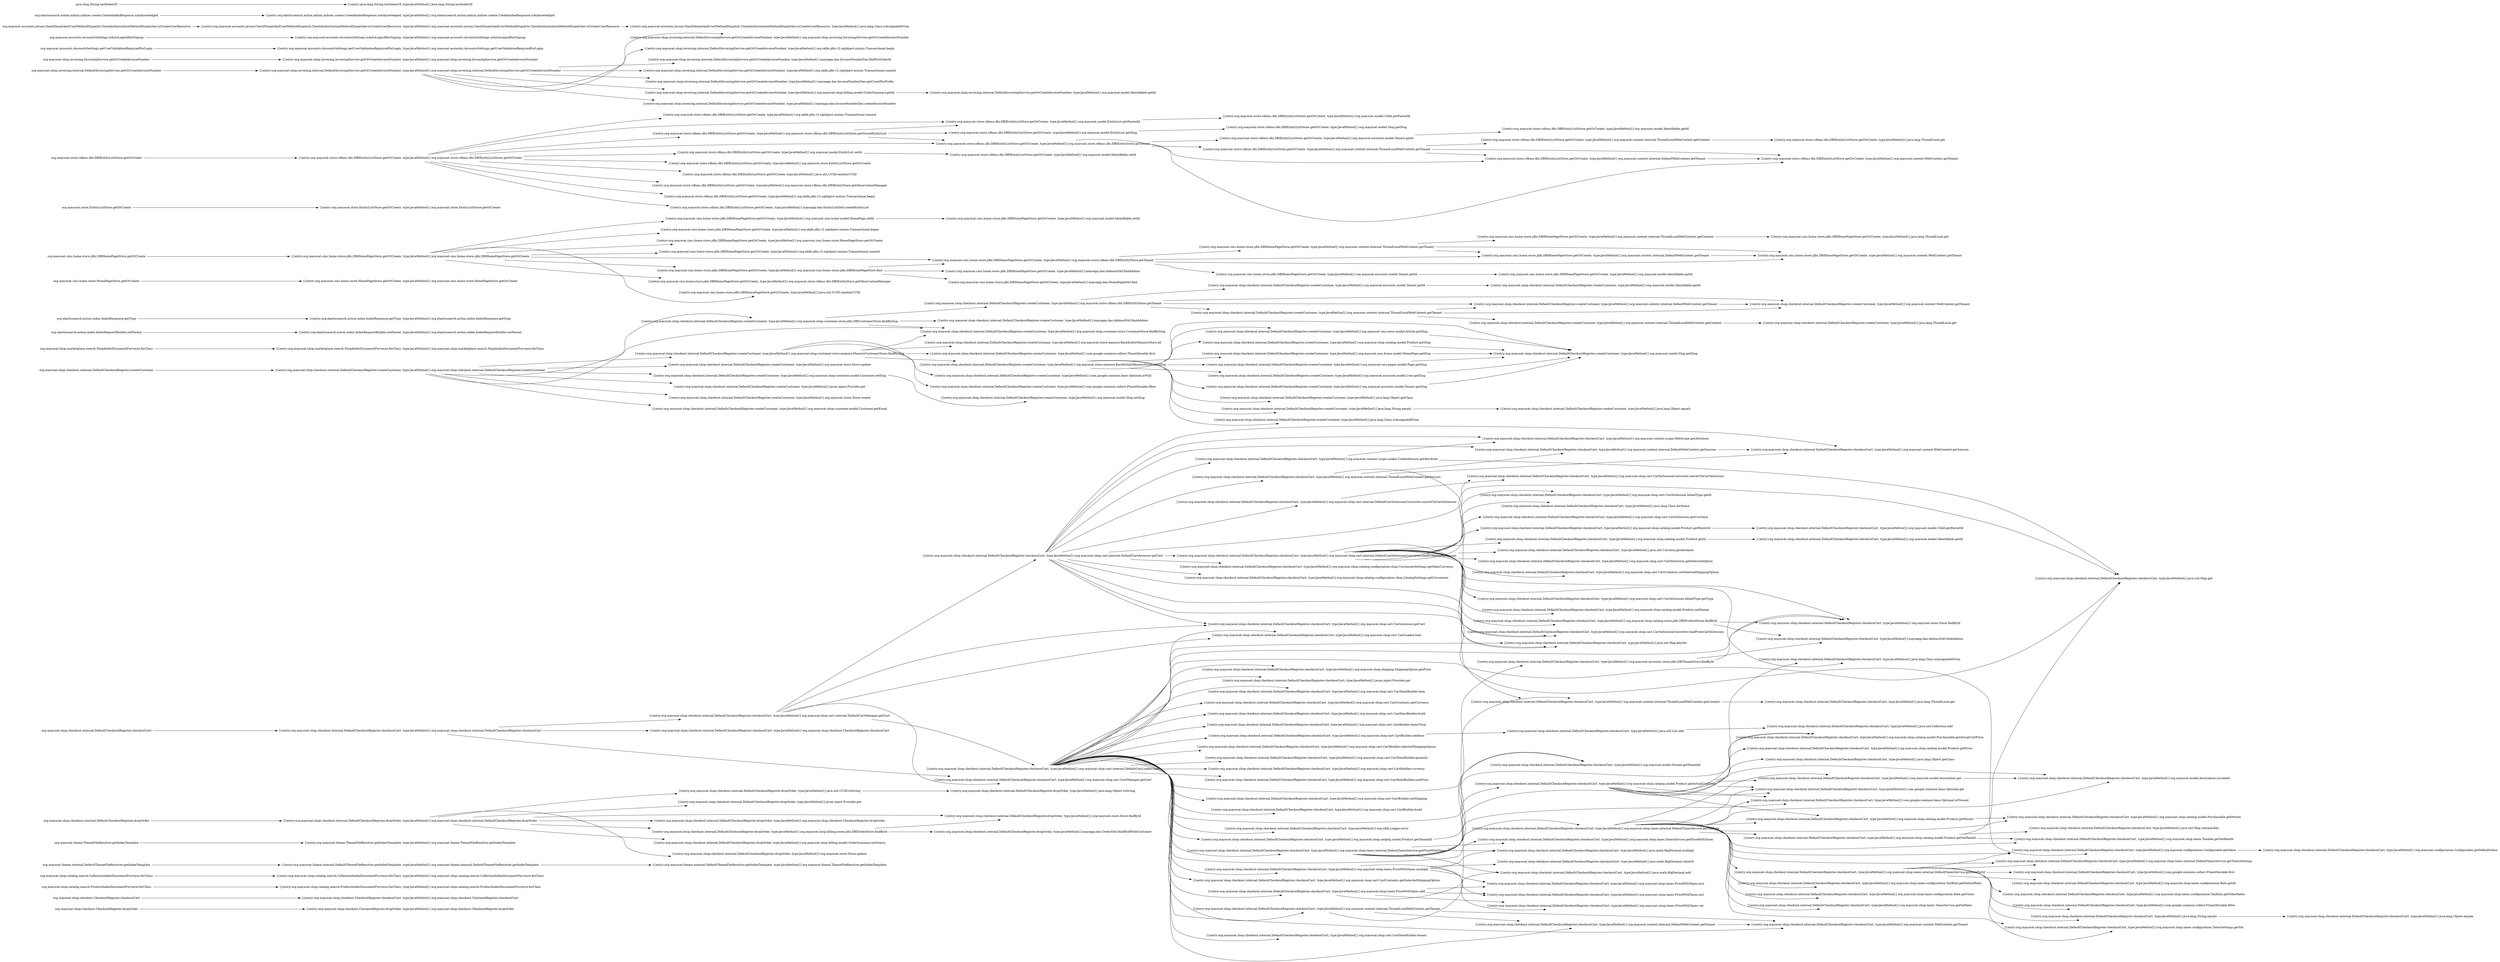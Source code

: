 digraph {
rankdir=LR
node[shape=plaintext]
"org.mayocat.shop.checkout.CheckoutRegister.dropOrder" -> "[{entry:org.mayocat.shop.checkout.CheckoutRegister.dropOrder, type:JavaMethod}] org.mayocat.shop.checkout.CheckoutRegister.dropOrder"
"org.mayocat.shop.checkout.CheckoutRegister.checkoutCart" -> "[{entry:org.mayocat.shop.checkout.CheckoutRegister.checkoutCart, type:JavaMethod}] org.mayocat.shop.checkout.CheckoutRegister.checkoutCart"
"org.mayocat.shop.catalog.search.ProductIndexDocumentPurveyor.forClass" -> "[{entry:org.mayocat.shop.catalog.search.ProductIndexDocumentPurveyor.forClass, type:JavaMethod}] org.mayocat.shop.catalog.search.ProductIndexDocumentPurveyor.forClass"
"org.mayocat.shop.catalog.search.CollectionIndexDocumentPurveyor.forClass" -> "[{entry:org.mayocat.shop.catalog.search.CollectionIndexDocumentPurveyor.forClass, type:JavaMethod}] org.mayocat.shop.catalog.search.CollectionIndexDocumentPurveyor.forClass"
"org.mayocat.theme.internal.DefaultThemeFileResolver.getIndexTemplate" -> "[{entry:org.mayocat.theme.internal.DefaultThemeFileResolver.getIndexTemplate, type:JavaMethod}] org.mayocat.theme.internal.DefaultThemeFileResolver.getIndexTemplate"
"[{entry:org.mayocat.theme.internal.DefaultThemeFileResolver.getIndexTemplate, type:JavaMethod}] org.mayocat.theme.internal.DefaultThemeFileResolver.getIndexTemplate" -> "[{entry:org.mayocat.theme.internal.DefaultThemeFileResolver.getIndexTemplate, type:JavaMethod}] org.mayocat.theme.ThemeFileResolver.getIndexTemplate"
"org.mayocat.theme.ThemeFileResolver.getIndexTemplate" -> "[{entry:org.mayocat.theme.ThemeFileResolver.getIndexTemplate, type:JavaMethod}] org.mayocat.theme.ThemeFileResolver.getIndexTemplate"
"org.mayocat.shop.checkout.internal.DefaultCheckoutRegister.dropOrder" -> "[{entry:org.mayocat.shop.checkout.internal.DefaultCheckoutRegister.dropOrder, type:JavaMethod}] org.mayocat.shop.checkout.internal.DefaultCheckoutRegister.dropOrder"
"[{entry:org.mayocat.shop.checkout.internal.DefaultCheckoutRegister.dropOrder, type:JavaMethod}] org.mayocat.shop.checkout.internal.DefaultCheckoutRegister.dropOrder" -> "[{entry:org.mayocat.shop.checkout.internal.DefaultCheckoutRegister.dropOrder, type:JavaMethod}] org.mayocat.store.Store.findById"
"[{entry:org.mayocat.shop.checkout.internal.DefaultCheckoutRegister.dropOrder, type:JavaMethod}] org.mayocat.shop.checkout.internal.DefaultCheckoutRegister.dropOrder" -> "[{entry:org.mayocat.shop.checkout.internal.DefaultCheckoutRegister.dropOrder, type:JavaMethod}] javax.inject.Provider.get"
"[{entry:org.mayocat.shop.checkout.internal.DefaultCheckoutRegister.dropOrder, type:JavaMethod}] org.mayocat.shop.checkout.internal.DefaultCheckoutRegister.dropOrder" -> "[{entry:org.mayocat.shop.checkout.internal.DefaultCheckoutRegister.dropOrder, type:JavaMethod}] java.util.UUID.toString"
"[{entry:org.mayocat.shop.checkout.internal.DefaultCheckoutRegister.dropOrder, type:JavaMethod}] org.mayocat.shop.checkout.internal.DefaultCheckoutRegister.dropOrder" -> "[{entry:org.mayocat.shop.checkout.internal.DefaultCheckoutRegister.dropOrder, type:JavaMethod}] org.mayocat.shop.checkout.CheckoutRegister.dropOrder"
"[{entry:org.mayocat.shop.checkout.internal.DefaultCheckoutRegister.dropOrder, type:JavaMethod}] org.mayocat.shop.billing.store.jdbi.DBIOrderStore.findById" -> "[{entry:org.mayocat.shop.checkout.internal.DefaultCheckoutRegister.dropOrder, type:JavaMethod}] mayoapp.dao.OrderDAO.findByIdWithCustomer"
"[{entry:org.mayocat.shop.checkout.internal.DefaultCheckoutRegister.dropOrder, type:JavaMethod}] org.mayocat.shop.checkout.internal.DefaultCheckoutRegister.dropOrder" -> "[{entry:org.mayocat.shop.checkout.internal.DefaultCheckoutRegister.dropOrder, type:JavaMethod}] org.mayocat.shop.billing.model.OrderSummary.setStatus"
"[{entry:org.mayocat.shop.checkout.internal.DefaultCheckoutRegister.dropOrder, type:JavaMethod}] java.util.UUID.toString" -> "[{entry:org.mayocat.shop.checkout.internal.DefaultCheckoutRegister.dropOrder, type:JavaMethod}] java.lang.Object.toString"
"[{entry:org.mayocat.shop.checkout.internal.DefaultCheckoutRegister.dropOrder, type:JavaMethod}] org.mayocat.shop.checkout.internal.DefaultCheckoutRegister.dropOrder" -> "[{entry:org.mayocat.shop.checkout.internal.DefaultCheckoutRegister.dropOrder, type:JavaMethod}] org.mayocat.shop.billing.store.jdbi.DBIOrderStore.findById"
"[{entry:org.mayocat.shop.checkout.internal.DefaultCheckoutRegister.dropOrder, type:JavaMethod}] org.mayocat.shop.checkout.internal.DefaultCheckoutRegister.dropOrder" -> "[{entry:org.mayocat.shop.checkout.internal.DefaultCheckoutRegister.dropOrder, type:JavaMethod}] org.mayocat.store.Store.update"
"[{entry:org.mayocat.shop.checkout.internal.DefaultCheckoutRegister.dropOrder, type:JavaMethod}] org.mayocat.shop.billing.store.jdbi.DBIOrderStore.findById" -> "[{entry:org.mayocat.shop.checkout.internal.DefaultCheckoutRegister.dropOrder, type:JavaMethod}] org.mayocat.store.Store.findById"
"org.mayocat.shop.checkout.internal.DefaultCheckoutRegister.checkoutCart" -> "[{entry:org.mayocat.shop.checkout.internal.DefaultCheckoutRegister.checkoutCart, type:JavaMethod}] org.mayocat.shop.checkout.internal.DefaultCheckoutRegister.checkoutCart"
"[{entry:org.mayocat.shop.checkout.internal.DefaultCheckoutRegister.checkoutCart, type:JavaMethod}] org.mayocat.shop.cart.internal.DefaultCartLoader.load" -> "[{entry:org.mayocat.shop.checkout.internal.DefaultCheckoutRegister.checkoutCart, type:JavaMethod}] org.mayocat.shop.cart.CartBuilder.build"
"[{entry:org.mayocat.shop.checkout.internal.DefaultCheckoutRegister.checkoutCart, type:JavaMethod}] org.mayocat.shop.cart.internal.DefaultCartInSessionConverter.loadFromCartInSession" -> "[{entry:org.mayocat.shop.checkout.internal.DefaultCheckoutRegister.checkoutCart, type:JavaMethod}] org.mayocat.shop.catalog.model.Product.setParent"
"[{entry:org.mayocat.shop.checkout.internal.DefaultCheckoutRegister.checkoutCart, type:JavaMethod}] org.mayocat.shop.cart.CartBuilder.addItem" -> "[{entry:org.mayocat.shop.checkout.internal.DefaultCheckoutRegister.checkoutCart, type:JavaMethod}] java.util.List.add"
"[{entry:org.mayocat.shop.checkout.internal.DefaultCheckoutRegister.checkoutCart, type:JavaMethod}] org.mayocat.shop.cart.internal.DefaultCartLoader.load" -> "[{entry:org.mayocat.shop.checkout.internal.DefaultCheckoutRegister.checkoutCart, type:JavaMethod}] org.slf4j.Logger.error"
"[{entry:org.mayocat.shop.checkout.internal.DefaultCheckoutRegister.checkoutCart, type:JavaMethod}] org.mayocat.shop.taxes.PriceWithTaxes.multiply" -> "[{entry:org.mayocat.shop.checkout.internal.DefaultCheckoutRegister.checkoutCart, type:JavaMethod}] org.mayocat.shop.taxes.PriceWithTaxes.incl"
"[{entry:org.mayocat.shop.checkout.internal.DefaultCheckoutRegister.checkoutCart, type:JavaMethod}] org.mayocat.shop.taxes.internal.DefaultTaxesService.getVatRate" -> "[{entry:org.mayocat.shop.checkout.internal.DefaultCheckoutRegister.checkoutCart, type:JavaMethod}] org.mayocat.model.Association.isLoaded"
"[{entry:org.mayocat.shop.checkout.internal.DefaultCheckoutRegister.checkoutCart, type:JavaMethod}] org.mayocat.shop.taxes.internal.DefaultTaxesService.getPriceWithTaxes" -> "[{entry:org.mayocat.shop.checkout.internal.DefaultCheckoutRegister.checkoutCart, type:JavaMethod}] java.math.BigDecimal.multiply"
"[{entry:org.mayocat.shop.checkout.internal.DefaultCheckoutRegister.checkoutCart, type:JavaMethod}] org.mayocat.shop.catalog.model.Product.getVatRateId" -> "[{entry:org.mayocat.shop.checkout.internal.DefaultCheckoutRegister.checkoutCart, type:JavaMethod}] java.util.Map.get"
"[{entry:org.mayocat.shop.checkout.internal.DefaultCheckoutRegister.checkoutCart, type:JavaMethod}] org.mayocat.shop.cart.internal.DefaultCartLoader.load" -> "[{entry:org.mayocat.shop.checkout.internal.DefaultCheckoutRegister.checkoutCart, type:JavaMethod}] org.mayocat.context.internal.ThreadLocalWebContext.getTenant"
"[{entry:org.mayocat.shop.checkout.internal.DefaultCheckoutRegister.checkoutCart, type:JavaMethod}] org.mayocat.context.internal.ThreadLocalWebContext.getContext" -> "[{entry:org.mayocat.shop.checkout.internal.DefaultCheckoutRegister.checkoutCart, type:JavaMethod}] java.lang.ThreadLocal.get"
"[{entry:org.mayocat.shop.checkout.internal.DefaultCheckoutRegister.checkoutCart, type:JavaMethod}] org.mayocat.shop.cart.internal.DefaultCartLoader.load" -> "[{entry:org.mayocat.shop.checkout.internal.DefaultCheckoutRegister.checkoutCart, type:JavaMethod}] org.mayocat.shop.catalog.model.Product.getTenantId"
"[{entry:org.mayocat.shop.checkout.internal.DefaultCheckoutRegister.checkoutCart, type:JavaMethod}] org.mayocat.context.internal.ThreadLocalWebContext.getSession" -> "[{entry:org.mayocat.shop.checkout.internal.DefaultCheckoutRegister.checkoutCart, type:JavaMethod}] org.mayocat.context.WebContext.getSession"
"[{entry:org.mayocat.shop.checkout.internal.DefaultCheckoutRegister.checkoutCart, type:JavaMethod}] org.mayocat.shop.cart.internal.DefaultCartInSessionConverter.loadFromCartInSession" -> "[{entry:org.mayocat.shop.checkout.internal.DefaultCheckoutRegister.checkoutCart, type:JavaMethod}] java.lang.Class.isAssignableFrom"
"[{entry:org.mayocat.shop.checkout.internal.DefaultCheckoutRegister.checkoutCart, type:JavaMethod}] org.mayocat.shop.catalog.model.Product.getActualUnitPrice" -> "[{entry:org.mayocat.shop.checkout.internal.DefaultCheckoutRegister.checkoutCart, type:JavaMethod}] java.lang.Class.isAssignableFrom"
"[{entry:org.mayocat.shop.checkout.internal.DefaultCheckoutRegister.checkoutCart, type:JavaMethod}] org.mayocat.shop.catalog.model.Product.getParent" -> "[{entry:org.mayocat.shop.checkout.internal.DefaultCheckoutRegister.checkoutCart, type:JavaMethod}] org.mayocat.shop.catalog.model.Purchasable.getParent"
"[{entry:org.mayocat.shop.checkout.internal.DefaultCheckoutRegister.checkoutCart, type:JavaMethod}] org.mayocat.shop.taxes.internal.DefaultTaxesService.getVatRate" -> "[{entry:org.mayocat.shop.checkout.internal.DefaultCheckoutRegister.checkoutCart, type:JavaMethod}] org.mayocat.configuration.Configurable.getValue"
"[{entry:org.mayocat.shop.checkout.internal.DefaultCheckoutRegister.checkoutCart, type:JavaMethod}] org.mayocat.shop.cart.internal.DefaultCartLoader.load" -> "[{entry:org.mayocat.shop.checkout.internal.DefaultCheckoutRegister.checkoutCart, type:JavaMethod}] org.mayocat.shop.cart.CartContents.getSelectedShippingOption"
"[{entry:org.mayocat.shop.checkout.internal.DefaultCheckoutRegister.checkoutCart, type:JavaMethod}] org.mayocat.shop.taxes.internal.DefaultTaxesService.getPriceWithTaxes" -> "[{entry:org.mayocat.shop.checkout.internal.DefaultCheckoutRegister.checkoutCart, type:JavaMethod}] org.mayocat.shop.catalog.model.Purchasable.getActualUnitPrice"
"[{entry:org.mayocat.shop.checkout.internal.DefaultCheckoutRegister.checkoutCart, type:JavaMethod}] org.mayocat.shop.taxes.internal.DefaultTaxesService.getRateForId" -> "[{entry:org.mayocat.shop.checkout.internal.DefaultCheckoutRegister.checkoutCart, type:JavaMethod}] org.mayocat.shop.taxes.internal.DefaultTaxesService.getTaxesSettings"
"[{entry:org.mayocat.shop.checkout.internal.DefaultCheckoutRegister.checkoutCart, type:JavaMethod}] org.mayocat.shop.taxes.internal.DefaultTaxesService.getVatRate" -> "[{entry:org.mayocat.shop.checkout.internal.DefaultCheckoutRegister.checkoutCart, type:JavaMethod}] org.mayocat.shop.catalog.model.Product.getParent"
"[{entry:org.mayocat.shop.checkout.internal.DefaultCheckoutRegister.checkoutCart, type:JavaMethod}] org.mayocat.shop.cart.internal.DefaultCartLoader.load" -> "[{entry:org.mayocat.shop.checkout.internal.DefaultCheckoutRegister.checkoutCart, type:JavaMethod}] org.mayocat.context.internal.DefaultWebContext.getTenant"
"[{entry:org.mayocat.shop.checkout.internal.DefaultCheckoutRegister.checkoutCart, type:JavaMethod}] org.mayocat.shop.cart.internal.DefaultCartLoader.load" -> "[{entry:org.mayocat.shop.checkout.internal.DefaultCheckoutRegister.checkoutCart, type:JavaMethod}] org.mayocat.shop.taxes.PriceWithTaxes.multiply"
"[{entry:org.mayocat.shop.checkout.internal.DefaultCheckoutRegister.checkoutCart, type:JavaMethod}] org.mayocat.shop.cart.internal.DefaultCartInSessionConverter.loadFromCartInSession" -> "[{entry:org.mayocat.shop.checkout.internal.DefaultCheckoutRegister.checkoutCart, type:JavaMethod}] org.mayocat.shop.catalog.model.Product.getParentId"
"[{entry:org.mayocat.shop.checkout.internal.DefaultCheckoutRegister.checkoutCart, type:JavaMethod}] org.mayocat.shop.cart.internal.DefaultCartInSessionConverter.loadFromCartInSession" -> "[{entry:org.mayocat.shop.checkout.internal.DefaultCheckoutRegister.checkoutCart, type:JavaMethod}] org.mayocat.shop.cart.CartInSession.IdAndType.getId"
"[{entry:org.mayocat.shop.checkout.internal.DefaultCheckoutRegister.checkoutCart, type:JavaMethod}] org.mayocat.shop.catalog.model.Product.getVatRateId" -> "[{entry:org.mayocat.shop.checkout.internal.DefaultCheckoutRegister.checkoutCart, type:JavaMethod}] java.util.Map.containsKey"
"[{entry:org.mayocat.shop.checkout.internal.DefaultCheckoutRegister.checkoutCart, type:JavaMethod}] org.mayocat.shop.taxes.internal.DefaultTaxesService.getVatRate" -> "[{entry:org.mayocat.shop.checkout.internal.DefaultCheckoutRegister.checkoutCart, type:JavaMethod}] org.mayocat.shop.taxes.configuration.TaxesSettings.getVat"
"[{entry:org.mayocat.shop.checkout.internal.DefaultCheckoutRegister.checkoutCart, type:JavaMethod}] org.mayocat.shop.catalog.model.Product.getActualUnitPrice" -> "[{entry:org.mayocat.shop.checkout.internal.DefaultCheckoutRegister.checkoutCart, type:JavaMethod}] org.mayocat.shop.catalog.model.Product.getPrice"
"[{entry:org.mayocat.shop.checkout.internal.DefaultCheckoutRegister.checkoutCart, type:JavaMethod}] org.mayocat.shop.cart.internal.DefaultCartLoader.load" -> "[{entry:org.mayocat.shop.checkout.internal.DefaultCheckoutRegister.checkoutCart, type:JavaMethod}] org.mayocat.shop.taxes.internal.DefaultTaxesService.getPriceWithTaxes"
"[{entry:org.mayocat.shop.checkout.internal.DefaultCheckoutRegister.checkoutCart, type:JavaMethod}] org.mayocat.shop.taxes.PriceWithTaxes.add" -> "[{entry:org.mayocat.shop.checkout.internal.DefaultCheckoutRegister.checkoutCart, type:JavaMethod}] org.mayocat.shop.taxes.PriceWithTaxes.vat"
"[{entry:org.mayocat.shop.checkout.internal.DefaultCheckoutRegister.checkoutCart, type:JavaMethod}] org.mayocat.context.internal.ThreadLocalWebContext.getTenant" -> "[{entry:org.mayocat.shop.checkout.internal.DefaultCheckoutRegister.checkoutCart, type:JavaMethod}] org.mayocat.context.WebContext.getTenant"
"[{entry:org.mayocat.shop.checkout.internal.DefaultCheckoutRegister.checkoutCart, type:JavaMethod}] org.mayocat.shop.cart.internal.DefaultCartAccessor.getCart" -> "[{entry:org.mayocat.shop.checkout.internal.DefaultCheckoutRegister.checkoutCart, type:JavaMethod}] java.util.Map.keySet"
"[{entry:org.mayocat.shop.checkout.internal.DefaultCheckoutRegister.checkoutCart, type:JavaMethod}] org.mayocat.shop.cart.internal.DefaultCartLoader.load" -> "[{entry:org.mayocat.shop.checkout.internal.DefaultCheckoutRegister.checkoutCart, type:JavaMethod}] org.mayocat.shop.cart.CartLoader.load"
"[{entry:org.mayocat.shop.checkout.internal.DefaultCheckoutRegister.checkoutCart, type:JavaMethod}] org.mayocat.shop.catalog.model.Product.getVatRateId" -> "[{entry:org.mayocat.shop.checkout.internal.DefaultCheckoutRegister.checkoutCart, type:JavaMethod}] org.mayocat.shop.taxes.Taxable.getVatRateId"
"[{entry:org.mayocat.shop.checkout.internal.DefaultCheckoutRegister.checkoutCart, type:JavaMethod}] org.mayocat.shop.cart.internal.DefaultCartInSessionConverter.loadFromCartInSession" -> "[{entry:org.mayocat.shop.checkout.internal.DefaultCheckoutRegister.checkoutCart, type:JavaMethod}] java.lang.Class.forName"
"[{entry:org.mayocat.shop.checkout.internal.DefaultCheckoutRegister.checkoutCart, type:JavaMethod}] org.mayocat.shop.taxes.PriceWithTaxes.add" -> "[{entry:org.mayocat.shop.checkout.internal.DefaultCheckoutRegister.checkoutCart, type:JavaMethod}] java.math.BigDecimal.add"
"[{entry:org.mayocat.shop.checkout.internal.DefaultCheckoutRegister.checkoutCart, type:JavaMethod}] org.mayocat.shop.cart.internal.DefaultCartLoader.load" -> "[{entry:org.mayocat.shop.checkout.internal.DefaultCheckoutRegister.checkoutCart, type:JavaMethod}] org.mayocat.shop.cart.CartItemBuilder.tenant"
"[{entry:org.mayocat.shop.checkout.internal.DefaultCheckoutRegister.checkoutCart, type:JavaMethod}] org.mayocat.accounts.store.jdbi.DBITenantStore.findById" -> "[{entry:org.mayocat.shop.checkout.internal.DefaultCheckoutRegister.checkoutCart, type:JavaMethod}] mayoapp.dao.AddonsDAO.findAddons"
"[{entry:org.mayocat.shop.checkout.internal.DefaultCheckoutRegister.checkoutCart, type:JavaMethod}] org.mayocat.context.internal.ThreadLocalWebContext.getSession" -> "[{entry:org.mayocat.shop.checkout.internal.DefaultCheckoutRegister.checkoutCart, type:JavaMethod}] org.mayocat.context.internal.DefaultWebContext.getSession"
"[{entry:org.mayocat.shop.checkout.internal.DefaultCheckoutRegister.checkoutCart, type:JavaMethod}] org.mayocat.context.scope.cookie.CookieSession.getAttribute" -> "[{entry:org.mayocat.shop.checkout.internal.DefaultCheckoutRegister.checkoutCart, type:JavaMethod}] java.util.Map.get"
"[{entry:org.mayocat.shop.checkout.internal.DefaultCheckoutRegister.checkoutCart, type:JavaMethod}] org.mayocat.shop.cart.internal.DefaultCartManager.getCart" -> "[{entry:org.mayocat.shop.checkout.internal.DefaultCheckoutRegister.checkoutCart, type:JavaMethod}] org.mayocat.shop.cart.CartAccessor.getCart"
"[{entry:org.mayocat.shop.checkout.internal.DefaultCheckoutRegister.checkoutCart, type:JavaMethod}] org.mayocat.shop.taxes.internal.DefaultTaxesService.getPriceWithTaxes" -> "[{entry:org.mayocat.shop.checkout.internal.DefaultCheckoutRegister.checkoutCart, type:JavaMethod}] org.mayocat.shop.catalog.model.Product.getActualUnitPrice"
"[{entry:org.mayocat.shop.checkout.internal.DefaultCheckoutRegister.checkoutCart, type:JavaMethod}] org.mayocat.shop.taxes.internal.DefaultTaxesService.getPriceWithTaxes" -> "[{entry:org.mayocat.shop.checkout.internal.DefaultCheckoutRegister.checkoutCart, type:JavaMethod}] com.google.common.base.Optional.get"
"[{entry:org.mayocat.shop.checkout.internal.DefaultCheckoutRegister.checkoutCart, type:JavaMethod}] org.mayocat.shop.cart.internal.DefaultCartInSessionConverter.convertToCartInSession" -> "[{entry:org.mayocat.shop.checkout.internal.DefaultCheckoutRegister.checkoutCart, type:JavaMethod}] org.mayocat.shop.cart.CartInSessionConverter.convertToCartInSession"
"[{entry:org.mayocat.shop.checkout.internal.DefaultCheckoutRegister.checkoutCart, type:JavaMethod}] org.mayocat.shop.cart.internal.DefaultCartAccessor.getCart" -> "[{entry:org.mayocat.shop.checkout.internal.DefaultCheckoutRegister.checkoutCart, type:JavaMethod}] org.mayocat.configuration.Configurable.getValue"
"[{entry:org.mayocat.shop.checkout.internal.DefaultCheckoutRegister.checkoutCart, type:JavaMethod}] org.mayocat.shop.cart.internal.DefaultCartInSessionConverter.loadFromCartInSession" -> "[{entry:org.mayocat.shop.checkout.internal.DefaultCheckoutRegister.checkoutCart, type:JavaMethod}] org.mayocat.shop.cart.CartInSession.getCurrency"
"[{entry:org.mayocat.shop.checkout.internal.DefaultCheckoutRegister.checkoutCart, type:JavaMethod}] org.mayocat.shop.taxes.PriceWithTaxes.multiply" -> "[{entry:org.mayocat.shop.checkout.internal.DefaultCheckoutRegister.checkoutCart, type:JavaMethod}] org.mayocat.shop.taxes.PriceWithTaxes.vat"
"[{entry:org.mayocat.shop.checkout.internal.DefaultCheckoutRegister.checkoutCart, type:JavaMethod}] org.mayocat.shop.taxes.PriceWithTaxes.multiply" -> "[{entry:org.mayocat.shop.checkout.internal.DefaultCheckoutRegister.checkoutCart, type:JavaMethod}] java.math.BigDecimal.multiply"
"[{entry:org.mayocat.shop.checkout.internal.DefaultCheckoutRegister.checkoutCart, type:JavaMethod}] org.mayocat.shop.taxes.internal.DefaultTaxesService.getPriceWithTaxes" -> "[{entry:org.mayocat.shop.checkout.internal.DefaultCheckoutRegister.checkoutCart, type:JavaMethod}] org.mayocat.shop.taxes.TaxesService.getPriceWithTaxes"
"[{entry:org.mayocat.shop.checkout.internal.DefaultCheckoutRegister.checkoutCart, type:JavaMethod}] org.mayocat.shop.cart.internal.DefaultCartLoader.load" -> "[{entry:org.mayocat.shop.checkout.internal.DefaultCheckoutRegister.checkoutCart, type:JavaMethod}] org.mayocat.shop.shipping.ShippingOption.getPrice"
"[{entry:org.mayocat.shop.checkout.internal.DefaultCheckoutRegister.checkoutCart, type:JavaMethod}] org.mayocat.model.Association.get" -> "[{entry:org.mayocat.shop.checkout.internal.DefaultCheckoutRegister.checkoutCart, type:JavaMethod}] org.mayocat.model.Association.isLoaded"
"[{entry:org.mayocat.shop.checkout.internal.DefaultCheckoutRegister.checkoutCart, type:JavaMethod}] org.mayocat.shop.cart.internal.DefaultCartAccessor.getCart" -> "[{entry:org.mayocat.shop.checkout.internal.DefaultCheckoutRegister.checkoutCart, type:JavaMethod}] org.mayocat.context.WebContext.getSession"
"[{entry:org.mayocat.shop.checkout.internal.DefaultCheckoutRegister.checkoutCart, type:JavaMethod}] org.mayocat.shop.cart.internal.DefaultCartLoader.load" -> "[{entry:org.mayocat.shop.checkout.internal.DefaultCheckoutRegister.checkoutCart, type:JavaMethod}] javax.inject.Provider.get"
"[{entry:org.mayocat.shop.checkout.internal.DefaultCheckoutRegister.checkoutCart, type:JavaMethod}] org.mayocat.shop.taxes.internal.DefaultTaxesService.getVatRate" -> "[{entry:org.mayocat.shop.checkout.internal.DefaultCheckoutRegister.checkoutCart, type:JavaMethod}] org.mayocat.shop.taxes.internal.DefaultTaxesService.getRateForId"
"[{entry:org.mayocat.shop.checkout.internal.DefaultCheckoutRegister.checkoutCart, type:JavaMethod}] org.mayocat.shop.taxes.PriceWithTaxes.multiply" -> "[{entry:org.mayocat.shop.checkout.internal.DefaultCheckoutRegister.checkoutCart, type:JavaMethod}] java.math.BigDecimal.valueOf"
"[{entry:org.mayocat.shop.checkout.internal.DefaultCheckoutRegister.checkoutCart, type:JavaMethod}] org.mayocat.shop.cart.internal.DefaultCartInSessionConverter.loadFromCartInSession" -> "[{entry:org.mayocat.shop.checkout.internal.DefaultCheckoutRegister.checkoutCart, type:JavaMethod}] java.util.Map.keySet"
"[{entry:org.mayocat.shop.checkout.internal.DefaultCheckoutRegister.checkoutCart, type:JavaMethod}] org.mayocat.shop.cart.internal.DefaultCartAccessor.getCart" -> "[{entry:org.mayocat.shop.checkout.internal.DefaultCheckoutRegister.checkoutCart, type:JavaMethod}] org.mayocat.context.scope.WebScope.getAttribute"
"[{entry:org.mayocat.shop.checkout.internal.DefaultCheckoutRegister.checkoutCart, type:JavaMethod}] org.mayocat.shop.taxes.internal.DefaultTaxesService.getRateForId" -> "[{entry:org.mayocat.shop.checkout.internal.DefaultCheckoutRegister.checkoutCart, type:JavaMethod}] org.mayocat.shop.taxes.configuration.TaxRule.getOtherRates"
"[{entry:org.mayocat.shop.checkout.internal.DefaultCheckoutRegister.checkoutCart, type:JavaMethod}] org.mayocat.shop.cart.internal.DefaultCartLoader.load" -> "[{entry:org.mayocat.shop.checkout.internal.DefaultCheckoutRegister.checkoutCart, type:JavaMethod}] org.mayocat.shop.taxes.PriceWithTaxes.add"
"[{entry:org.mayocat.shop.checkout.internal.DefaultCheckoutRegister.checkoutCart, type:JavaMethod}] org.mayocat.shop.taxes.internal.DefaultTaxesService.getVatRate" -> "[{entry:org.mayocat.shop.checkout.internal.DefaultCheckoutRegister.checkoutCart, type:JavaMethod}] org.mayocat.shop.taxes.configuration.TaxRule.getDefaultRate"
"[{entry:org.mayocat.shop.checkout.internal.DefaultCheckoutRegister.checkoutCart, type:JavaMethod}] org.mayocat.shop.catalog.model.Product.getActualUnitPrice" -> "[{entry:org.mayocat.shop.checkout.internal.DefaultCheckoutRegister.checkoutCart, type:JavaMethod}] java.lang.Object.getClass"
"[{entry:org.mayocat.shop.checkout.internal.DefaultCheckoutRegister.checkoutCart, type:JavaMethod}] org.mayocat.shop.checkout.internal.DefaultCheckoutRegister.checkoutCart" -> "[{entry:org.mayocat.shop.checkout.internal.DefaultCheckoutRegister.checkoutCart, type:JavaMethod}] org.mayocat.shop.checkout.CheckoutRegister.checkoutCart"
"[{entry:org.mayocat.shop.checkout.internal.DefaultCheckoutRegister.checkoutCart, type:JavaMethod}] org.mayocat.shop.catalog.model.Product.getActualUnitPrice" -> "[{entry:org.mayocat.shop.checkout.internal.DefaultCheckoutRegister.checkoutCart, type:JavaMethod}] com.google.common.base.Optional.get"
"[{entry:org.mayocat.shop.checkout.internal.DefaultCheckoutRegister.checkoutCart, type:JavaMethod}] org.mayocat.shop.cart.internal.DefaultCartLoader.load" -> "[{entry:org.mayocat.shop.checkout.internal.DefaultCheckoutRegister.checkoutCart, type:JavaMethod}] java.util.Map.get"
"[{entry:org.mayocat.shop.checkout.internal.DefaultCheckoutRegister.checkoutCart, type:JavaMethod}] org.mayocat.shop.catalog.model.Product.getActualUnitPrice" -> "[{entry:org.mayocat.shop.checkout.internal.DefaultCheckoutRegister.checkoutCart, type:JavaMethod}] org.mayocat.model.Association.get"
"[{entry:org.mayocat.shop.checkout.internal.DefaultCheckoutRegister.checkoutCart, type:JavaMethod}] org.mayocat.context.internal.ThreadLocalWebContext.getTenant" -> "[{entry:org.mayocat.shop.checkout.internal.DefaultCheckoutRegister.checkoutCart, type:JavaMethod}] org.mayocat.context.internal.DefaultWebContext.getTenant"
"[{entry:org.mayocat.shop.checkout.internal.DefaultCheckoutRegister.checkoutCart, type:JavaMethod}] org.mayocat.shop.taxes.internal.DefaultTaxesService.getVatRate" -> "[{entry:org.mayocat.shop.checkout.internal.DefaultCheckoutRegister.checkoutCart, type:JavaMethod}] org.mayocat.model.Association.get"
"[{entry:org.mayocat.shop.checkout.internal.DefaultCheckoutRegister.checkoutCart, type:JavaMethod}] org.mayocat.shop.cart.internal.DefaultCartLoader.load" -> "[{entry:org.mayocat.shop.checkout.internal.DefaultCheckoutRegister.checkoutCart, type:JavaMethod}] org.mayocat.shop.cart.CartItemBuilder.item"
"[{entry:org.mayocat.shop.checkout.internal.DefaultCheckoutRegister.checkoutCart, type:JavaMethod}] org.mayocat.shop.catalog.model.Product.getActualUnitPrice" -> "[{entry:org.mayocat.shop.checkout.internal.DefaultCheckoutRegister.checkoutCart, type:JavaMethod}] org.mayocat.shop.catalog.model.Product.getParent"
"[{entry:org.mayocat.shop.checkout.internal.DefaultCheckoutRegister.checkoutCart, type:JavaMethod}] org.mayocat.shop.catalog.model.Product.getActualUnitPrice" -> "[{entry:org.mayocat.shop.checkout.internal.DefaultCheckoutRegister.checkoutCart, type:JavaMethod}] org.mayocat.model.Association.isLoaded"
"[{entry:org.mayocat.shop.checkout.internal.DefaultCheckoutRegister.checkoutCart, type:JavaMethod}] org.mayocat.shop.cart.internal.DefaultCartInSessionConverter.loadFromCartInSession" -> "[{entry:org.mayocat.shop.checkout.internal.DefaultCheckoutRegister.checkoutCart, type:JavaMethod}] org.mayocat.shop.catalog.model.Product.getId"
"[{entry:org.mayocat.shop.checkout.internal.DefaultCheckoutRegister.checkoutCart, type:JavaMethod}] org.mayocat.shop.catalog.store.jdbi.DBIProductStore.findById" -> "[{entry:org.mayocat.shop.checkout.internal.DefaultCheckoutRegister.checkoutCart, type:JavaMethod}] org.mayocat.store.Store.findById"
"[{entry:org.mayocat.shop.checkout.internal.DefaultCheckoutRegister.checkoutCart, type:JavaMethod}] org.mayocat.shop.cart.internal.DefaultCartInSessionConverter.loadFromCartInSession" -> "[{entry:org.mayocat.shop.checkout.internal.DefaultCheckoutRegister.checkoutCart, type:JavaMethod}] org.mayocat.shop.catalog.store.jdbi.DBIProductStore.findById"
"[{entry:org.mayocat.shop.checkout.internal.DefaultCheckoutRegister.checkoutCart, type:JavaMethod}] org.mayocat.shop.taxes.internal.DefaultTaxesService.getRateForId" -> "[{entry:org.mayocat.shop.checkout.internal.DefaultCheckoutRegister.checkoutCart, type:JavaMethod}] org.mayocat.configuration.Configurable.getValue"
"[{entry:org.mayocat.shop.checkout.internal.DefaultCheckoutRegister.checkoutCart, type:JavaMethod}] org.mayocat.shop.cart.internal.DefaultCartManager.getCart" -> "[{entry:org.mayocat.shop.checkout.internal.DefaultCheckoutRegister.checkoutCart, type:JavaMethod}] org.mayocat.shop.cart.CartLoader.load"
"[{entry:org.mayocat.shop.checkout.internal.DefaultCheckoutRegister.checkoutCart, type:JavaMethod}] org.mayocat.shop.taxes.PriceWithTaxes.add" -> "[{entry:org.mayocat.shop.checkout.internal.DefaultCheckoutRegister.checkoutCart, type:JavaMethod}] org.mayocat.shop.taxes.PriceWithTaxes.excl"
"[{entry:org.mayocat.shop.checkout.internal.DefaultCheckoutRegister.checkoutCart, type:JavaMethod}] org.mayocat.shop.cart.internal.DefaultCartInSessionConverter.loadFromCartInSession" -> "[{entry:org.mayocat.shop.checkout.internal.DefaultCheckoutRegister.checkoutCart, type:JavaMethod}] java.util.Currency.getInstance"
"[{entry:org.mayocat.shop.checkout.internal.DefaultCheckoutRegister.checkoutCart, type:JavaMethod}] org.mayocat.accounts.store.jdbi.DBITenantStore.findById" -> "[{entry:org.mayocat.shop.checkout.internal.DefaultCheckoutRegister.checkoutCart, type:JavaMethod}] org.mayocat.store.Store.findById"
"[{entry:org.mayocat.shop.checkout.internal.DefaultCheckoutRegister.checkoutCart, type:JavaMethod}] org.mayocat.shop.taxes.internal.DefaultTaxesService.getRateForId" -> "[{entry:org.mayocat.shop.checkout.internal.DefaultCheckoutRegister.checkoutCart, type:JavaMethod}] com.google.common.collect.FluentIterable.filter"
"[{entry:org.mayocat.shop.checkout.internal.DefaultCheckoutRegister.checkoutCart, type:JavaMethod}] org.mayocat.shop.cart.internal.DefaultCartAccessor.getCart" -> "[{entry:org.mayocat.shop.checkout.internal.DefaultCheckoutRegister.checkoutCart, type:JavaMethod}] org.mayocat.context.internal.ThreadLocalWebContext.getSession"
"[{entry:org.mayocat.shop.checkout.internal.DefaultCheckoutRegister.checkoutCart, type:JavaMethod}] org.mayocat.shop.cart.internal.DefaultCartAccessor.getCart" -> "[{entry:org.mayocat.shop.checkout.internal.DefaultCheckoutRegister.checkoutCart, type:JavaMethod}] org.mayocat.shop.cart.CartInSessionConverter.convertToCartInSession"
"[{entry:org.mayocat.shop.checkout.internal.DefaultCheckoutRegister.checkoutCart, type:JavaMethod}] org.mayocat.shop.taxes.internal.DefaultTaxesService.getVatRate" -> "[{entry:org.mayocat.shop.checkout.internal.DefaultCheckoutRegister.checkoutCart, type:JavaMethod}] com.google.common.base.Optional.isPresent"
"[{entry:org.mayocat.shop.checkout.internal.DefaultCheckoutRegister.checkoutCart, type:JavaMethod}] org.mayocat.shop.catalog.model.Product.getActualUnitPrice" -> "[{entry:org.mayocat.shop.checkout.internal.DefaultCheckoutRegister.checkoutCart, type:JavaMethod}] com.google.common.base.Optional.isPresent"
"[{entry:org.mayocat.shop.checkout.internal.DefaultCheckoutRegister.checkoutCart, type:JavaMethod}] org.mayocat.shop.taxes.internal.DefaultTaxesService.getPriceWithTaxes" -> "[{entry:org.mayocat.shop.checkout.internal.DefaultCheckoutRegister.checkoutCart, type:JavaMethod}] com.google.common.base.Optional.isPresent"
"[{entry:org.mayocat.shop.checkout.internal.DefaultCheckoutRegister.checkoutCart, type:JavaMethod}] org.mayocat.shop.taxes.internal.DefaultTaxesService.getVatRate" -> "[{entry:org.mayocat.shop.checkout.internal.DefaultCheckoutRegister.checkoutCart, type:JavaMethod}] org.mayocat.shop.taxes.configuration.Rate.getValue"
"[{entry:org.mayocat.shop.checkout.internal.DefaultCheckoutRegister.checkoutCart, type:JavaMethod}] org.mayocat.shop.cart.internal.DefaultCartManager.getCart" -> "[{entry:org.mayocat.shop.checkout.internal.DefaultCheckoutRegister.checkoutCart, type:JavaMethod}] org.mayocat.shop.cart.CartManager.getCart"
"[{entry:org.mayocat.shop.checkout.internal.DefaultCheckoutRegister.checkoutCart, type:JavaMethod}] org.mayocat.shop.cart.internal.DefaultCartLoader.load" -> "[{entry:org.mayocat.shop.checkout.internal.DefaultCheckoutRegister.checkoutCart, type:JavaMethod}] org.mayocat.shop.cart.CartContents.getCurrency"
"[{entry:org.mayocat.shop.checkout.internal.DefaultCheckoutRegister.checkoutCart, type:JavaMethod}] org.mayocat.shop.taxes.internal.DefaultTaxesService.getVatRate" -> "[{entry:org.mayocat.shop.checkout.internal.DefaultCheckoutRegister.checkoutCart, type:JavaMethod}] org.mayocat.shop.catalog.model.Purchasable.getParent"
"[{entry:org.mayocat.shop.checkout.internal.DefaultCheckoutRegister.checkoutCart, type:JavaMethod}] java.lang.String.equals" -> "[{entry:org.mayocat.shop.checkout.internal.DefaultCheckoutRegister.checkoutCart, type:JavaMethod}] java.lang.Object.equals"
"[{entry:org.mayocat.shop.checkout.internal.DefaultCheckoutRegister.checkoutCart, type:JavaMethod}] org.mayocat.configuration.Configurable.getValue" -> "[{entry:org.mayocat.shop.checkout.internal.DefaultCheckoutRegister.checkoutCart, type:JavaMethod}] org.mayocat.configuration.Configurable.getDefaultValue"
"[{entry:org.mayocat.shop.checkout.internal.DefaultCheckoutRegister.checkoutCart, type:JavaMethod}] org.mayocat.shop.cart.internal.DefaultCartLoader.load" -> "[{entry:org.mayocat.shop.checkout.internal.DefaultCheckoutRegister.checkoutCart, type:JavaMethod}] org.mayocat.shop.cart.CartItemBuilder.build"
"[{entry:org.mayocat.shop.checkout.internal.DefaultCheckoutRegister.checkoutCart, type:JavaMethod}] org.mayocat.shop.cart.internal.DefaultCartAccessor.getCart" -> "[{entry:org.mayocat.shop.checkout.internal.DefaultCheckoutRegister.checkoutCart, type:JavaMethod}] org.mayocat.shop.cart.CartAccessor.getCart"
"[{entry:org.mayocat.shop.checkout.internal.DefaultCheckoutRegister.checkoutCart, type:JavaMethod}] org.mayocat.shop.taxes.internal.DefaultTaxesService.getRateForId" -> "[{entry:org.mayocat.shop.checkout.internal.DefaultCheckoutRegister.checkoutCart, type:JavaMethod}] com.google.common.collect.FluentIterable.first"
"[{entry:org.mayocat.shop.checkout.internal.DefaultCheckoutRegister.checkoutCart, type:JavaMethod}] org.mayocat.shop.cart.internal.DefaultCartAccessor.getCart" -> "[{entry:org.mayocat.shop.checkout.internal.DefaultCheckoutRegister.checkoutCart, type:JavaMethod}] org.mayocat.shop.cart.internal.DefaultCartInSessionConverter.convertToCartInSession"
"[{entry:org.mayocat.shop.checkout.internal.DefaultCheckoutRegister.checkoutCart, type:JavaMethod}] org.mayocat.shop.cart.internal.DefaultCartLoader.load" -> "[{entry:org.mayocat.shop.checkout.internal.DefaultCheckoutRegister.checkoutCart, type:JavaMethod}] org.mayocat.shop.taxes.TaxesService.getPriceWithTaxes"
"[{entry:org.mayocat.shop.checkout.internal.DefaultCheckoutRegister.checkoutCart, type:JavaMethod}] org.mayocat.shop.taxes.internal.DefaultTaxesService.getPriceWithTaxes" -> "[{entry:org.mayocat.shop.checkout.internal.DefaultCheckoutRegister.checkoutCart, type:JavaMethod}] org.mayocat.shop.taxes.internal.DefaultTaxesService.getVatRate"
"[{entry:org.mayocat.shop.checkout.internal.DefaultCheckoutRegister.checkoutCart, type:JavaMethod}] org.mayocat.shop.cart.internal.DefaultCartLoader.load" -> "[{entry:org.mayocat.shop.checkout.internal.DefaultCheckoutRegister.checkoutCart, type:JavaMethod}] org.mayocat.shop.cart.CartBuilder.itemsTotal"
"[{entry:org.mayocat.shop.checkout.internal.DefaultCheckoutRegister.checkoutCart, type:JavaMethod}] org.mayocat.shop.taxes.internal.DefaultTaxesService.getVatRate" -> "[{entry:org.mayocat.shop.checkout.internal.DefaultCheckoutRegister.checkoutCart, type:JavaMethod}] org.mayocat.shop.taxes.Taxable.getVatRateId"
"[{entry:org.mayocat.shop.checkout.internal.DefaultCheckoutRegister.checkoutCart, type:JavaMethod}] org.mayocat.shop.cart.internal.DefaultCartManager.getCart" -> "[{entry:org.mayocat.shop.checkout.internal.DefaultCheckoutRegister.checkoutCart, type:JavaMethod}] org.mayocat.shop.cart.internal.DefaultCartLoader.load"
"[{entry:org.mayocat.shop.checkout.internal.DefaultCheckoutRegister.checkoutCart, type:JavaMethod}] org.mayocat.shop.cart.internal.DefaultCartAccessor.getCart" -> "[{entry:org.mayocat.shop.checkout.internal.DefaultCheckoutRegister.checkoutCart, type:JavaMethod}] org.mayocat.context.scope.cookie.CookieSession.getAttribute"
"[{entry:org.mayocat.shop.checkout.internal.DefaultCheckoutRegister.checkoutCart, type:JavaMethod}] org.mayocat.shop.catalog.model.Product.getActualUnitPrice" -> "[{entry:org.mayocat.shop.checkout.internal.DefaultCheckoutRegister.checkoutCart, type:JavaMethod}] org.mayocat.shop.catalog.model.Purchasable.getActualUnitPrice"
"[{entry:org.mayocat.shop.checkout.internal.DefaultCheckoutRegister.checkoutCart, type:JavaMethod}] org.mayocat.shop.cart.internal.DefaultCartAccessor.getCart" -> "[{entry:org.mayocat.shop.checkout.internal.DefaultCheckoutRegister.checkoutCart, type:JavaMethod}] org.mayocat.context.internal.DefaultWebContext.getSession"
"[{entry:org.mayocat.shop.checkout.internal.DefaultCheckoutRegister.checkoutCart, type:JavaMethod}] org.mayocat.shop.cart.internal.DefaultCartInSessionConverter.loadFromCartInSession" -> "[{entry:org.mayocat.shop.checkout.internal.DefaultCheckoutRegister.checkoutCart, type:JavaMethod}] org.mayocat.shop.cart.CartInSession.getSelectedOption"
"[{entry:org.mayocat.shop.checkout.internal.DefaultCheckoutRegister.checkoutCart, type:JavaMethod}] org.mayocat.context.internal.ThreadLocalWebContext.getTenant" -> "[{entry:org.mayocat.shop.checkout.internal.DefaultCheckoutRegister.checkoutCart, type:JavaMethod}] org.mayocat.context.internal.ThreadLocalWebContext.getContext"
"[{entry:org.mayocat.shop.checkout.internal.DefaultCheckoutRegister.checkoutCart, type:JavaMethod}] org.mayocat.shop.cart.internal.DefaultCartLoader.load" -> "[{entry:org.mayocat.shop.checkout.internal.DefaultCheckoutRegister.checkoutCart, type:JavaMethod}] org.mayocat.shop.cart.CartBuilder.selectedShippingOption"
"[{entry:org.mayocat.shop.checkout.internal.DefaultCheckoutRegister.checkoutCart, type:JavaMethod}] org.mayocat.shop.checkout.internal.DefaultCheckoutRegister.checkoutCart" -> "[{entry:org.mayocat.shop.checkout.internal.DefaultCheckoutRegister.checkoutCart, type:JavaMethod}] org.mayocat.shop.cart.CartManager.getCart"
"[{entry:org.mayocat.shop.checkout.internal.DefaultCheckoutRegister.checkoutCart, type:JavaMethod}] org.mayocat.context.internal.DefaultWebContext.getTenant" -> "[{entry:org.mayocat.shop.checkout.internal.DefaultCheckoutRegister.checkoutCart, type:JavaMethod}] org.mayocat.context.WebContext.getTenant"
"[{entry:org.mayocat.shop.checkout.internal.DefaultCheckoutRegister.checkoutCart, type:JavaMethod}] org.mayocat.shop.cart.internal.DefaultCartLoader.load" -> "[{entry:org.mayocat.shop.checkout.internal.DefaultCheckoutRegister.checkoutCart, type:JavaMethod}] org.mayocat.shop.cart.CartItemBuilder.quantity"
"[{entry:org.mayocat.shop.checkout.internal.DefaultCheckoutRegister.checkoutCart, type:JavaMethod}] org.mayocat.shop.catalog.store.jdbi.DBIProductStore.findById" -> "[{entry:org.mayocat.shop.checkout.internal.DefaultCheckoutRegister.checkoutCart, type:JavaMethod}] mayoapp.dao.AddonsDAO.findAddons"
"[{entry:org.mayocat.shop.checkout.internal.DefaultCheckoutRegister.checkoutCart, type:JavaMethod}] org.mayocat.shop.cart.internal.DefaultCartManager.getCart" -> "[{entry:org.mayocat.shop.checkout.internal.DefaultCheckoutRegister.checkoutCart, type:JavaMethod}] org.mayocat.shop.cart.internal.DefaultCartAccessor.getCart"
"[{entry:org.mayocat.shop.checkout.internal.DefaultCheckoutRegister.checkoutCart, type:JavaMethod}] org.mayocat.shop.cart.internal.DefaultCartLoader.load" -> "[{entry:org.mayocat.shop.checkout.internal.DefaultCheckoutRegister.checkoutCart, type:JavaMethod}] org.mayocat.shop.cart.CartBuilder.addItem"
"[{entry:org.mayocat.shop.checkout.internal.DefaultCheckoutRegister.checkoutCart, type:JavaMethod}] org.mayocat.shop.taxes.internal.DefaultTaxesService.getRateForId" -> "[{entry:org.mayocat.shop.checkout.internal.DefaultCheckoutRegister.checkoutCart, type:JavaMethod}] org.mayocat.shop.taxes.configuration.Rate.getId"
"[{entry:org.mayocat.shop.checkout.internal.DefaultCheckoutRegister.checkoutCart, type:JavaMethod}] org.mayocat.shop.cart.internal.DefaultCartLoader.load" -> "[{entry:org.mayocat.shop.checkout.internal.DefaultCheckoutRegister.checkoutCart, type:JavaMethod}] org.mayocat.context.WebContext.getTenant"
"[{entry:org.mayocat.shop.checkout.internal.DefaultCheckoutRegister.checkoutCart, type:JavaMethod}] org.mayocat.shop.taxes.PriceWithTaxes.multiply" -> "[{entry:org.mayocat.shop.checkout.internal.DefaultCheckoutRegister.checkoutCart, type:JavaMethod}] org.mayocat.shop.taxes.PriceWithTaxes.excl"
"[{entry:org.mayocat.shop.checkout.internal.DefaultCheckoutRegister.checkoutCart, type:JavaMethod}] org.mayocat.shop.catalog.model.Product.getParentId" -> "[{entry:org.mayocat.shop.checkout.internal.DefaultCheckoutRegister.checkoutCart, type:JavaMethod}] org.mayocat.model.Child.getParentId"
"[{entry:org.mayocat.shop.checkout.internal.DefaultCheckoutRegister.checkoutCart, type:JavaMethod}] org.mayocat.shop.cart.internal.DefaultCartAccessor.getCart" -> "[{entry:org.mayocat.shop.checkout.internal.DefaultCheckoutRegister.checkoutCart, type:JavaMethod}] org.mayocat.shop.cart.CartInSessionConverter.loadFromCartInSession"
"[{entry:org.mayocat.shop.checkout.internal.DefaultCheckoutRegister.checkoutCart, type:JavaMethod}] org.mayocat.shop.cart.internal.DefaultCartInSessionConverter.loadFromCartInSession" -> "[{entry:org.mayocat.shop.checkout.internal.DefaultCheckoutRegister.checkoutCart, type:JavaMethod}] org.mayocat.shop.cart.CartInSessionConverter.loadFromCartInSession"
"[{entry:org.mayocat.shop.checkout.internal.DefaultCheckoutRegister.checkoutCart, type:JavaMethod}] org.mayocat.shop.cart.internal.DefaultCartLoader.load" -> "[{entry:org.mayocat.shop.checkout.internal.DefaultCheckoutRegister.checkoutCart, type:JavaMethod}] org.mayocat.accounts.store.jdbi.DBITenantStore.findById"
"[{entry:org.mayocat.shop.checkout.internal.DefaultCheckoutRegister.checkoutCart, type:JavaMethod}] org.mayocat.shop.cart.internal.DefaultCartAccessor.getCart" -> "[{entry:org.mayocat.shop.checkout.internal.DefaultCheckoutRegister.checkoutCart, type:JavaMethod}] org.mayocat.shop.catalog.configuration.shop.CurrenciesSettings.getMainCurrency"
"[{entry:org.mayocat.shop.checkout.internal.DefaultCheckoutRegister.checkoutCart, type:JavaMethod}] org.mayocat.shop.cart.internal.DefaultCartLoader.load" -> "[{entry:org.mayocat.shop.checkout.internal.DefaultCheckoutRegister.checkoutCart, type:JavaMethod}] org.mayocat.shop.cart.CartBuilder.currency"
"[{entry:org.mayocat.shop.checkout.internal.DefaultCheckoutRegister.checkoutCart, type:JavaMethod}] org.mayocat.shop.checkout.internal.DefaultCheckoutRegister.checkoutCart" -> "[{entry:org.mayocat.shop.checkout.internal.DefaultCheckoutRegister.checkoutCart, type:JavaMethod}] org.mayocat.shop.cart.internal.DefaultCartManager.getCart"
"[{entry:org.mayocat.shop.checkout.internal.DefaultCheckoutRegister.checkoutCart, type:JavaMethod}] org.mayocat.shop.taxes.internal.DefaultTaxesService.getVatRate" -> "[{entry:org.mayocat.shop.checkout.internal.DefaultCheckoutRegister.checkoutCart, type:JavaMethod}] com.google.common.base.Optional.get"
"[{entry:org.mayocat.shop.checkout.internal.DefaultCheckoutRegister.checkoutCart, type:JavaMethod}] org.mayocat.shop.cart.internal.DefaultCartInSessionConverter.loadFromCartInSession" -> "[{entry:org.mayocat.shop.checkout.internal.DefaultCheckoutRegister.checkoutCart, type:JavaMethod}] org.mayocat.shop.cart.CartContents.setSelectedShippingOption"
"[{entry:org.mayocat.shop.checkout.internal.DefaultCheckoutRegister.checkoutCart, type:JavaMethod}] org.mayocat.shop.taxes.internal.DefaultTaxesService.getRateForId" -> "[{entry:org.mayocat.shop.checkout.internal.DefaultCheckoutRegister.checkoutCart, type:JavaMethod}] org.mayocat.shop.taxes.configuration.TaxesSettings.getVat"
"[{entry:org.mayocat.shop.checkout.internal.DefaultCheckoutRegister.checkoutCart, type:JavaMethod}] org.mayocat.shop.cart.internal.DefaultCartLoader.load" -> "[{entry:org.mayocat.shop.checkout.internal.DefaultCheckoutRegister.checkoutCart, type:JavaMethod}] java.util.Map.keySet"
"[{entry:org.mayocat.shop.checkout.internal.DefaultCheckoutRegister.checkoutCart, type:JavaMethod}] org.mayocat.shop.taxes.internal.DefaultTaxesService.getRateForId" -> "[{entry:org.mayocat.shop.checkout.internal.DefaultCheckoutRegister.checkoutCart, type:JavaMethod}] java.lang.String.equals"
"[{entry:org.mayocat.shop.checkout.internal.DefaultCheckoutRegister.checkoutCart, type:JavaMethod}] org.mayocat.shop.cart.internal.DefaultCartAccessor.getCart" -> "[{entry:org.mayocat.shop.checkout.internal.DefaultCheckoutRegister.checkoutCart, type:JavaMethod}] org.mayocat.shop.catalog.configuration.shop.CatalogSettings.getCurrencies"
"[{entry:org.mayocat.shop.checkout.internal.DefaultCheckoutRegister.checkoutCart, type:JavaMethod}] org.mayocat.context.scope.cookie.CookieSession.getAttribute" -> "[{entry:org.mayocat.shop.checkout.internal.DefaultCheckoutRegister.checkoutCart, type:JavaMethod}] org.mayocat.context.scope.WebScope.getAttribute"
"[{entry:org.mayocat.shop.checkout.internal.DefaultCheckoutRegister.checkoutCart, type:JavaMethod}] org.mayocat.shop.cart.internal.DefaultCartLoader.load" -> "[{entry:org.mayocat.shop.checkout.internal.DefaultCheckoutRegister.checkoutCart, type:JavaMethod}] org.mayocat.shop.cart.CartItemBuilder.unitPrice"
"[{entry:org.mayocat.shop.checkout.internal.DefaultCheckoutRegister.checkoutCart, type:JavaMethod}] org.mayocat.shop.cart.internal.DefaultCartInSessionConverter.loadFromCartInSession" -> "[{entry:org.mayocat.shop.checkout.internal.DefaultCheckoutRegister.checkoutCart, type:JavaMethod}] java.util.Map.get"
"[{entry:org.mayocat.shop.checkout.internal.DefaultCheckoutRegister.checkoutCart, type:JavaMethod}] org.mayocat.shop.taxes.internal.DefaultTaxesService.getVatRate" -> "[{entry:org.mayocat.shop.checkout.internal.DefaultCheckoutRegister.checkoutCart, type:JavaMethod}] org.mayocat.shop.taxes.internal.DefaultTaxesService.getTaxesSettings"
"[{entry:org.mayocat.shop.checkout.internal.DefaultCheckoutRegister.checkoutCart, type:JavaMethod}] java.util.List.add" -> "[{entry:org.mayocat.shop.checkout.internal.DefaultCheckoutRegister.checkoutCart, type:JavaMethod}] java.util.Collection.add"
"[{entry:org.mayocat.shop.checkout.internal.DefaultCheckoutRegister.checkoutCart, type:JavaMethod}] org.mayocat.shop.cart.internal.DefaultCartLoader.load" -> "[{entry:org.mayocat.shop.checkout.internal.DefaultCheckoutRegister.checkoutCart, type:JavaMethod}] org.mayocat.model.Owned.getTenantId"
"[{entry:org.mayocat.shop.checkout.internal.DefaultCheckoutRegister.checkoutCart, type:JavaMethod}] org.mayocat.shop.cart.internal.DefaultCartInSessionConverter.loadFromCartInSession" -> "[{entry:org.mayocat.shop.checkout.internal.DefaultCheckoutRegister.checkoutCart, type:JavaMethod}] org.mayocat.store.Store.findById"
"[{entry:org.mayocat.shop.checkout.internal.DefaultCheckoutRegister.checkoutCart, type:JavaMethod}] org.mayocat.shop.cart.internal.DefaultCartAccessor.getCart" -> "[{entry:org.mayocat.shop.checkout.internal.DefaultCheckoutRegister.checkoutCart, type:JavaMethod}] org.mayocat.shop.cart.internal.DefaultCartInSessionConverter.loadFromCartInSession"
"[{entry:org.mayocat.shop.checkout.internal.DefaultCheckoutRegister.checkoutCart, type:JavaMethod}] org.mayocat.shop.catalog.model.Product.getTenantId" -> "[{entry:org.mayocat.shop.checkout.internal.DefaultCheckoutRegister.checkoutCart, type:JavaMethod}] org.mayocat.model.Owned.getTenantId"
"[{entry:org.mayocat.shop.checkout.internal.DefaultCheckoutRegister.checkoutCart, type:JavaMethod}] org.mayocat.context.internal.DefaultWebContext.getSession" -> "[{entry:org.mayocat.shop.checkout.internal.DefaultCheckoutRegister.checkoutCart, type:JavaMethod}] org.mayocat.context.WebContext.getSession"
"[{entry:org.mayocat.shop.checkout.internal.DefaultCheckoutRegister.checkoutCart, type:JavaMethod}] org.mayocat.context.internal.ThreadLocalWebContext.getSession" -> "[{entry:org.mayocat.shop.checkout.internal.DefaultCheckoutRegister.checkoutCart, type:JavaMethod}] org.mayocat.context.internal.ThreadLocalWebContext.getContext"
"[{entry:org.mayocat.shop.checkout.internal.DefaultCheckoutRegister.checkoutCart, type:JavaMethod}] org.mayocat.shop.catalog.model.Product.getId" -> "[{entry:org.mayocat.shop.checkout.internal.DefaultCheckoutRegister.checkoutCart, type:JavaMethod}] org.mayocat.model.Identifiable.getId"
"[{entry:org.mayocat.shop.checkout.internal.DefaultCheckoutRegister.checkoutCart, type:JavaMethod}] org.mayocat.shop.taxes.internal.DefaultTaxesService.getPriceWithTaxes" -> "[{entry:org.mayocat.shop.checkout.internal.DefaultCheckoutRegister.checkoutCart, type:JavaMethod}] java.math.BigDecimal.add"
"[{entry:org.mayocat.shop.checkout.internal.DefaultCheckoutRegister.checkoutCart, type:JavaMethod}] org.mayocat.shop.taxes.internal.DefaultTaxesService.getVatRate" -> "[{entry:org.mayocat.shop.checkout.internal.DefaultCheckoutRegister.checkoutCart, type:JavaMethod}] org.mayocat.shop.taxes.TaxesService.getVatRate"
"[{entry:org.mayocat.shop.checkout.internal.DefaultCheckoutRegister.checkoutCart, type:JavaMethod}] org.mayocat.shop.taxes.PriceWithTaxes.add" -> "[{entry:org.mayocat.shop.checkout.internal.DefaultCheckoutRegister.checkoutCart, type:JavaMethod}] org.mayocat.shop.taxes.PriceWithTaxes.incl"
"[{entry:org.mayocat.shop.checkout.internal.DefaultCheckoutRegister.checkoutCart, type:JavaMethod}] org.mayocat.shop.taxes.internal.DefaultTaxesService.getVatRate" -> "[{entry:org.mayocat.shop.checkout.internal.DefaultCheckoutRegister.checkoutCart, type:JavaMethod}] org.mayocat.shop.catalog.model.Product.getVatRateId"
"[{entry:org.mayocat.shop.checkout.internal.DefaultCheckoutRegister.checkoutCart, type:JavaMethod}] org.mayocat.shop.cart.internal.DefaultCartLoader.load" -> "[{entry:org.mayocat.shop.checkout.internal.DefaultCheckoutRegister.checkoutCart, type:JavaMethod}] org.mayocat.shop.cart.CartBuilder.setShipping"
"[{entry:org.mayocat.shop.checkout.internal.DefaultCheckoutRegister.checkoutCart, type:JavaMethod}] org.mayocat.shop.cart.internal.DefaultCartInSessionConverter.loadFromCartInSession" -> "[{entry:org.mayocat.shop.checkout.internal.DefaultCheckoutRegister.checkoutCart, type:JavaMethod}] org.mayocat.shop.cart.CartInSession.IdAndType.getType"
"[{entry:org.mayocat.shop.checkout.internal.DefaultCheckoutRegister.checkoutCart, type:JavaMethod}] org.mayocat.shop.cart.internal.DefaultCartLoader.load" -> "[{entry:org.mayocat.shop.checkout.internal.DefaultCheckoutRegister.checkoutCart, type:JavaMethod}] org.mayocat.store.Store.findById"
"org.mayocat.shop.checkout.internal.DefaultCheckoutRegister.createCustomer" -> "[{entry:org.mayocat.shop.checkout.internal.DefaultCheckoutRegister.createCustomer, type:JavaMethod}] org.mayocat.shop.checkout.internal.DefaultCheckoutRegister.createCustomer"
"[{entry:org.mayocat.shop.checkout.internal.DefaultCheckoutRegister.createCustomer, type:JavaMethod}] org.mayocat.context.internal.ThreadLocalWebContext.getTenant" -> "[{entry:org.mayocat.shop.checkout.internal.DefaultCheckoutRegister.createCustomer, type:JavaMethod}] org.mayocat.context.internal.ThreadLocalWebContext.getContext"
"[{entry:org.mayocat.shop.checkout.internal.DefaultCheckoutRegister.createCustomer, type:JavaMethod}] org.mayocat.store.memory.BaseEntityMemoryStore.withSlug" -> "[{entry:org.mayocat.shop.checkout.internal.DefaultCheckoutRegister.createCustomer, type:JavaMethod}] org.mayocat.cms.news.model.Article.getSlug"
"[{entry:org.mayocat.shop.checkout.internal.DefaultCheckoutRegister.createCustomer, type:JavaMethod}] org.mayocat.context.internal.DefaultWebContext.getTenant" -> "[{entry:org.mayocat.shop.checkout.internal.DefaultCheckoutRegister.createCustomer, type:JavaMethod}] org.mayocat.context.WebContext.getTenant"
"[{entry:org.mayocat.shop.checkout.internal.DefaultCheckoutRegister.createCustomer, type:JavaMethod}] org.mayocat.shop.customer.store.memory.MemoryCustomerStore.findBySlug" -> "[{entry:org.mayocat.shop.checkout.internal.DefaultCheckoutRegister.createCustomer, type:JavaMethod}] org.mayocat.shop.customer.store.CustomerStore.findBySlug"
"[{entry:org.mayocat.shop.checkout.internal.DefaultCheckoutRegister.createCustomer, type:JavaMethod}] org.mayocat.shop.customer.store.memory.MemoryCustomerStore.findBySlug" -> "[{entry:org.mayocat.shop.checkout.internal.DefaultCheckoutRegister.createCustomer, type:JavaMethod}] org.mayocat.store.memory.BaseEntityMemoryStore.all"
"[{entry:org.mayocat.shop.checkout.internal.DefaultCheckoutRegister.createCustomer, type:JavaMethod}] org.mayocat.shop.checkout.internal.DefaultCheckoutRegister.createCustomer" -> "[{entry:org.mayocat.shop.checkout.internal.DefaultCheckoutRegister.createCustomer, type:JavaMethod}] org.mayocat.store.Store.update"
"[{entry:org.mayocat.shop.checkout.internal.DefaultCheckoutRegister.createCustomer, type:JavaMethod}] org.mayocat.store.rdbms.dbi.DBIEntityStore.getTenant" -> "[{entry:org.mayocat.shop.checkout.internal.DefaultCheckoutRegister.createCustomer, type:JavaMethod}] org.mayocat.context.WebContext.getTenant"
"[{entry:org.mayocat.shop.checkout.internal.DefaultCheckoutRegister.createCustomer, type:JavaMethod}] org.mayocat.store.memory.BaseEntityMemoryStore.withSlug" -> "[{entry:org.mayocat.shop.checkout.internal.DefaultCheckoutRegister.createCustomer, type:JavaMethod}] org.mayocat.shop.catalog.model.Product.getSlug"
"[{entry:org.mayocat.shop.checkout.internal.DefaultCheckoutRegister.createCustomer, type:JavaMethod}] org.mayocat.shop.customer.store.memory.MemoryCustomerStore.findBySlug" -> "[{entry:org.mayocat.shop.checkout.internal.DefaultCheckoutRegister.createCustomer, type:JavaMethod}] org.mayocat.store.memory.BaseEntityMemoryStore.withSlug"
"[{entry:org.mayocat.shop.checkout.internal.DefaultCheckoutRegister.createCustomer, type:JavaMethod}] org.mayocat.shop.catalog.model.Product.getSlug" -> "[{entry:org.mayocat.shop.checkout.internal.DefaultCheckoutRegister.createCustomer, type:JavaMethod}] org.mayocat.model.Slug.getSlug"
"[{entry:org.mayocat.shop.checkout.internal.DefaultCheckoutRegister.createCustomer, type:JavaMethod}] org.mayocat.store.memory.BaseEntityMemoryStore.withSlug" -> "[{entry:org.mayocat.shop.checkout.internal.DefaultCheckoutRegister.createCustomer, type:JavaMethod}] java.lang.Object.getClass"
"[{entry:org.mayocat.shop.checkout.internal.DefaultCheckoutRegister.createCustomer, type:JavaMethod}] org.mayocat.shop.checkout.internal.DefaultCheckoutRegister.createCustomer" -> "[{entry:org.mayocat.shop.checkout.internal.DefaultCheckoutRegister.createCustomer, type:JavaMethod}] org.mayocat.shop.customer.model.Customer.setSlug"
"[{entry:org.mayocat.shop.checkout.internal.DefaultCheckoutRegister.createCustomer, type:JavaMethod}] org.mayocat.cms.news.model.Article.getSlug" -> "[{entry:org.mayocat.shop.checkout.internal.DefaultCheckoutRegister.createCustomer, type:JavaMethod}] org.mayocat.model.Slug.getSlug"
"[{entry:org.mayocat.shop.checkout.internal.DefaultCheckoutRegister.createCustomer, type:JavaMethod}] org.mayocat.store.memory.BaseEntityMemoryStore.withSlug" -> "[{entry:org.mayocat.shop.checkout.internal.DefaultCheckoutRegister.createCustomer, type:JavaMethod}] java.lang.String.equals"
"[{entry:org.mayocat.shop.checkout.internal.DefaultCheckoutRegister.createCustomer, type:JavaMethod}] org.mayocat.accounts.model.Tenant.getId" -> "[{entry:org.mayocat.shop.checkout.internal.DefaultCheckoutRegister.createCustomer, type:JavaMethod}] org.mayocat.model.Identifiable.getId"
"[{entry:org.mayocat.shop.checkout.internal.DefaultCheckoutRegister.createCustomer, type:JavaMethod}] org.mayocat.context.internal.ThreadLocalWebContext.getContext" -> "[{entry:org.mayocat.shop.checkout.internal.DefaultCheckoutRegister.createCustomer, type:JavaMethod}] java.lang.ThreadLocal.get"
"[{entry:org.mayocat.shop.checkout.internal.DefaultCheckoutRegister.createCustomer, type:JavaMethod}] org.mayocat.store.memory.BaseEntityMemoryStore.withSlug" -> "[{entry:org.mayocat.shop.checkout.internal.DefaultCheckoutRegister.createCustomer, type:JavaMethod}] org.mayocat.cms.home.model.HomePage.getSlug"
"[{entry:org.mayocat.shop.checkout.internal.DefaultCheckoutRegister.createCustomer, type:JavaMethod}] org.mayocat.shop.checkout.internal.DefaultCheckoutRegister.createCustomer" -> "[{entry:org.mayocat.shop.checkout.internal.DefaultCheckoutRegister.createCustomer, type:JavaMethod}] javax.inject.Provider.get"
"[{entry:org.mayocat.shop.checkout.internal.DefaultCheckoutRegister.createCustomer, type:JavaMethod}] org.mayocat.store.memory.BaseEntityMemoryStore.withSlug" -> "[{entry:org.mayocat.shop.checkout.internal.DefaultCheckoutRegister.createCustomer, type:JavaMethod}] java.lang.Class.isAssignableFrom"
"[{entry:org.mayocat.shop.checkout.internal.DefaultCheckoutRegister.createCustomer, type:JavaMethod}] java.lang.String.equals" -> "[{entry:org.mayocat.shop.checkout.internal.DefaultCheckoutRegister.createCustomer, type:JavaMethod}] java.lang.Object.equals"
"[{entry:org.mayocat.shop.checkout.internal.DefaultCheckoutRegister.createCustomer, type:JavaMethod}] org.mayocat.shop.customer.store.jdbi.DBICustomerStore.findBySlug" -> "[{entry:org.mayocat.shop.checkout.internal.DefaultCheckoutRegister.createCustomer, type:JavaMethod}] org.mayocat.store.rdbms.dbi.DBIEntityStore.getTenant"
"[{entry:org.mayocat.shop.checkout.internal.DefaultCheckoutRegister.createCustomer, type:JavaMethod}] org.mayocat.shop.checkout.internal.DefaultCheckoutRegister.createCustomer" -> "[{entry:org.mayocat.shop.checkout.internal.DefaultCheckoutRegister.createCustomer, type:JavaMethod}] org.mayocat.shop.customer.store.memory.MemoryCustomerStore.findBySlug"
"[{entry:org.mayocat.shop.checkout.internal.DefaultCheckoutRegister.createCustomer, type:JavaMethod}] org.mayocat.shop.customer.model.Customer.setSlug" -> "[{entry:org.mayocat.shop.checkout.internal.DefaultCheckoutRegister.createCustomer, type:JavaMethod}] org.mayocat.model.Slug.setSlug"
"[{entry:org.mayocat.shop.checkout.internal.DefaultCheckoutRegister.createCustomer, type:JavaMethod}] org.mayocat.store.memory.BaseEntityMemoryStore.withSlug" -> "[{entry:org.mayocat.shop.checkout.internal.DefaultCheckoutRegister.createCustomer, type:JavaMethod}] org.mayocat.cms.pages.model.Page.getSlug"
"[{entry:org.mayocat.shop.checkout.internal.DefaultCheckoutRegister.createCustomer, type:JavaMethod}] org.mayocat.store.rdbms.dbi.DBIEntityStore.getTenant" -> "[{entry:org.mayocat.shop.checkout.internal.DefaultCheckoutRegister.createCustomer, type:JavaMethod}] org.mayocat.accounts.model.Tenant.getId"
"[{entry:org.mayocat.shop.checkout.internal.DefaultCheckoutRegister.createCustomer, type:JavaMethod}] org.mayocat.accounts.model.User.getSlug" -> "[{entry:org.mayocat.shop.checkout.internal.DefaultCheckoutRegister.createCustomer, type:JavaMethod}] org.mayocat.model.Slug.getSlug"
"[{entry:org.mayocat.shop.checkout.internal.DefaultCheckoutRegister.createCustomer, type:JavaMethod}] org.mayocat.store.memory.BaseEntityMemoryStore.withSlug" -> "[{entry:org.mayocat.shop.checkout.internal.DefaultCheckoutRegister.createCustomer, type:JavaMethod}] org.mayocat.accounts.model.Tenant.getSlug"
"[{entry:org.mayocat.shop.checkout.internal.DefaultCheckoutRegister.createCustomer, type:JavaMethod}] org.mayocat.shop.customer.store.memory.MemoryCustomerStore.findBySlug" -> "[{entry:org.mayocat.shop.checkout.internal.DefaultCheckoutRegister.createCustomer, type:JavaMethod}] com.google.common.collect.FluentIterable.first"
"[{entry:org.mayocat.shop.checkout.internal.DefaultCheckoutRegister.createCustomer, type:JavaMethod}] org.mayocat.store.rdbms.dbi.DBIEntityStore.getTenant" -> "[{entry:org.mayocat.shop.checkout.internal.DefaultCheckoutRegister.createCustomer, type:JavaMethod}] org.mayocat.context.internal.ThreadLocalWebContext.getTenant"
"[{entry:org.mayocat.shop.checkout.internal.DefaultCheckoutRegister.createCustomer, type:JavaMethod}] org.mayocat.accounts.model.Tenant.getSlug" -> "[{entry:org.mayocat.shop.checkout.internal.DefaultCheckoutRegister.createCustomer, type:JavaMethod}] org.mayocat.model.Slug.getSlug"
"[{entry:org.mayocat.shop.checkout.internal.DefaultCheckoutRegister.createCustomer, type:JavaMethod}] org.mayocat.shop.checkout.internal.DefaultCheckoutRegister.createCustomer" -> "[{entry:org.mayocat.shop.checkout.internal.DefaultCheckoutRegister.createCustomer, type:JavaMethod}] org.mayocat.shop.customer.store.jdbi.DBICustomerStore.findBySlug"
"[{entry:org.mayocat.shop.checkout.internal.DefaultCheckoutRegister.createCustomer, type:JavaMethod}] org.mayocat.shop.customer.store.memory.MemoryCustomerStore.findBySlug" -> "[{entry:org.mayocat.shop.checkout.internal.DefaultCheckoutRegister.createCustomer, type:JavaMethod}] com.google.common.base.Optional.orNull"
"[{entry:org.mayocat.shop.checkout.internal.DefaultCheckoutRegister.createCustomer, type:JavaMethod}] org.mayocat.context.internal.ThreadLocalWebContext.getTenant" -> "[{entry:org.mayocat.shop.checkout.internal.DefaultCheckoutRegister.createCustomer, type:JavaMethod}] org.mayocat.context.WebContext.getTenant"
"[{entry:org.mayocat.shop.checkout.internal.DefaultCheckoutRegister.createCustomer, type:JavaMethod}] org.mayocat.shop.checkout.internal.DefaultCheckoutRegister.createCustomer" -> "[{entry:org.mayocat.shop.checkout.internal.DefaultCheckoutRegister.createCustomer, type:JavaMethod}] org.mayocat.store.Store.create"
"[{entry:org.mayocat.shop.checkout.internal.DefaultCheckoutRegister.createCustomer, type:JavaMethod}] org.mayocat.shop.customer.store.memory.MemoryCustomerStore.findBySlug" -> "[{entry:org.mayocat.shop.checkout.internal.DefaultCheckoutRegister.createCustomer, type:JavaMethod}] com.google.common.collect.FluentIterable.filter"
"[{entry:org.mayocat.shop.checkout.internal.DefaultCheckoutRegister.createCustomer, type:JavaMethod}] org.mayocat.store.rdbms.dbi.DBIEntityStore.getTenant" -> "[{entry:org.mayocat.shop.checkout.internal.DefaultCheckoutRegister.createCustomer, type:JavaMethod}] org.mayocat.context.internal.DefaultWebContext.getTenant"
"[{entry:org.mayocat.shop.checkout.internal.DefaultCheckoutRegister.createCustomer, type:JavaMethod}] org.mayocat.cms.pages.model.Page.getSlug" -> "[{entry:org.mayocat.shop.checkout.internal.DefaultCheckoutRegister.createCustomer, type:JavaMethod}] org.mayocat.model.Slug.getSlug"
"[{entry:org.mayocat.shop.checkout.internal.DefaultCheckoutRegister.createCustomer, type:JavaMethod}] org.mayocat.shop.customer.store.jdbi.DBICustomerStore.findBySlug" -> "[{entry:org.mayocat.shop.checkout.internal.DefaultCheckoutRegister.createCustomer, type:JavaMethod}] mayoapp.dao.AddonsDAO.findAddons"
"[{entry:org.mayocat.shop.checkout.internal.DefaultCheckoutRegister.createCustomer, type:JavaMethod}] org.mayocat.context.internal.ThreadLocalWebContext.getTenant" -> "[{entry:org.mayocat.shop.checkout.internal.DefaultCheckoutRegister.createCustomer, type:JavaMethod}] org.mayocat.context.internal.DefaultWebContext.getTenant"
"[{entry:org.mayocat.shop.checkout.internal.DefaultCheckoutRegister.createCustomer, type:JavaMethod}] org.mayocat.cms.home.model.HomePage.getSlug" -> "[{entry:org.mayocat.shop.checkout.internal.DefaultCheckoutRegister.createCustomer, type:JavaMethod}] org.mayocat.model.Slug.getSlug"
"[{entry:org.mayocat.shop.checkout.internal.DefaultCheckoutRegister.createCustomer, type:JavaMethod}] org.mayocat.store.memory.BaseEntityMemoryStore.withSlug" -> "[{entry:org.mayocat.shop.checkout.internal.DefaultCheckoutRegister.createCustomer, type:JavaMethod}] org.mayocat.accounts.model.User.getSlug"
"[{entry:org.mayocat.shop.checkout.internal.DefaultCheckoutRegister.createCustomer, type:JavaMethod}] org.mayocat.shop.checkout.internal.DefaultCheckoutRegister.createCustomer" -> "[{entry:org.mayocat.shop.checkout.internal.DefaultCheckoutRegister.createCustomer, type:JavaMethod}] org.mayocat.shop.customer.model.Customer.getEmail"
"[{entry:org.mayocat.shop.checkout.internal.DefaultCheckoutRegister.createCustomer, type:JavaMethod}] org.mayocat.store.memory.BaseEntityMemoryStore.withSlug" -> "[{entry:org.mayocat.shop.checkout.internal.DefaultCheckoutRegister.createCustomer, type:JavaMethod}] org.mayocat.model.Slug.getSlug"
"[{entry:org.mayocat.shop.checkout.internal.DefaultCheckoutRegister.createCustomer, type:JavaMethod}] org.mayocat.shop.checkout.internal.DefaultCheckoutRegister.createCustomer" -> "[{entry:org.mayocat.shop.checkout.internal.DefaultCheckoutRegister.createCustomer, type:JavaMethod}] org.mayocat.shop.customer.store.CustomerStore.findBySlug"
"[{entry:org.mayocat.shop.checkout.internal.DefaultCheckoutRegister.createCustomer, type:JavaMethod}] org.mayocat.shop.customer.store.jdbi.DBICustomerStore.findBySlug" -> "[{entry:org.mayocat.shop.checkout.internal.DefaultCheckoutRegister.createCustomer, type:JavaMethod}] org.mayocat.shop.customer.store.CustomerStore.findBySlug"
"org.mayocat.shop.marketplace.search.ShopIndexDocumentPurveyor.forClass" -> "[{entry:org.mayocat.shop.marketplace.search.ShopIndexDocumentPurveyor.forClass, type:JavaMethod}] org.mayocat.shop.marketplace.search.ShopIndexDocumentPurveyor.forClass"
"org.elasticsearch.action.index.IndexRequestBuilder.setParent" -> "[{entry:org.elasticsearch.action.index.IndexRequestBuilder.setParent, type:JavaMethod}] org.elasticsearch.action.index.IndexRequestBuilder.setParent"
"org.elasticsearch.action.index.IndexResponse.getType" -> "[{entry:org.elasticsearch.action.index.IndexResponse.getType, type:JavaMethod}] org.elasticsearch.action.index.IndexResponse.getType"
"org.mayocat.cms.home.store.HomePageStore.getOrCreate" -> "[{entry:org.mayocat.cms.home.store.HomePageStore.getOrCreate, type:JavaMethod}] org.mayocat.cms.home.store.HomePageStore.getOrCreate"
"org.mayocat.cms.home.store.jdbi.DBIHomePageStore.getOrCreate" -> "[{entry:org.mayocat.cms.home.store.jdbi.DBIHomePageStore.getOrCreate, type:JavaMethod}] org.mayocat.cms.home.store.jdbi.DBIHomePageStore.getOrCreate"
"[{entry:org.mayocat.cms.home.store.jdbi.DBIHomePageStore.getOrCreate, type:JavaMethod}] org.mayocat.context.internal.ThreadLocalWebContext.getTenant" -> "[{entry:org.mayocat.cms.home.store.jdbi.DBIHomePageStore.getOrCreate, type:JavaMethod}] org.mayocat.context.internal.ThreadLocalWebContext.getContext"
"[{entry:org.mayocat.cms.home.store.jdbi.DBIHomePageStore.getOrCreate, type:JavaMethod}] org.mayocat.store.rdbms.dbi.DBIEntityStore.getTenant" -> "[{entry:org.mayocat.cms.home.store.jdbi.DBIHomePageStore.getOrCreate, type:JavaMethod}] org.mayocat.accounts.model.Tenant.getId"
"[{entry:org.mayocat.cms.home.store.jdbi.DBIHomePageStore.getOrCreate, type:JavaMethod}] org.mayocat.cms.home.store.jdbi.DBIHomePageStore.getOrCreate" -> "[{entry:org.mayocat.cms.home.store.jdbi.DBIHomePageStore.getOrCreate, type:JavaMethod}] org.skife.jdbi.v2.sqlobject.mixins.Transactional.begin"
"[{entry:org.mayocat.cms.home.store.jdbi.DBIHomePageStore.getOrCreate, type:JavaMethod}] org.mayocat.context.internal.DefaultWebContext.getTenant" -> "[{entry:org.mayocat.cms.home.store.jdbi.DBIHomePageStore.getOrCreate, type:JavaMethod}] org.mayocat.context.WebContext.getTenant"
"[{entry:org.mayocat.cms.home.store.jdbi.DBIHomePageStore.getOrCreate, type:JavaMethod}] org.mayocat.cms.home.store.jdbi.DBIHomePageStore.getOrCreate" -> "[{entry:org.mayocat.cms.home.store.jdbi.DBIHomePageStore.getOrCreate, type:JavaMethod}] org.mayocat.cms.home.store.HomePageStore.getOrCreate"
"[{entry:org.mayocat.cms.home.store.jdbi.DBIHomePageStore.getOrCreate, type:JavaMethod}] org.mayocat.cms.home.store.jdbi.DBIHomePageStore.getOrCreate" -> "[{entry:org.mayocat.cms.home.store.jdbi.DBIHomePageStore.getOrCreate, type:JavaMethod}] org.skife.jdbi.v2.sqlobject.mixins.Transactional.commit"
"[{entry:org.mayocat.cms.home.store.jdbi.DBIHomePageStore.getOrCreate, type:JavaMethod}] org.mayocat.store.rdbms.dbi.DBIEntityStore.getTenant" -> "[{entry:org.mayocat.cms.home.store.jdbi.DBIHomePageStore.getOrCreate, type:JavaMethod}] org.mayocat.context.internal.ThreadLocalWebContext.getTenant"
"[{entry:org.mayocat.cms.home.store.jdbi.DBIHomePageStore.getOrCreate, type:JavaMethod}] org.mayocat.store.rdbms.dbi.DBIEntityStore.getTenant" -> "[{entry:org.mayocat.cms.home.store.jdbi.DBIHomePageStore.getOrCreate, type:JavaMethod}] org.mayocat.context.WebContext.getTenant"
"[{entry:org.mayocat.cms.home.store.jdbi.DBIHomePageStore.getOrCreate, type:JavaMethod}] org.mayocat.context.internal.ThreadLocalWebContext.getTenant" -> "[{entry:org.mayocat.cms.home.store.jdbi.DBIHomePageStore.getOrCreate, type:JavaMethod}] org.mayocat.context.WebContext.getTenant"
"[{entry:org.mayocat.cms.home.store.jdbi.DBIHomePageStore.getOrCreate, type:JavaMethod}] org.mayocat.cms.home.store.jdbi.DBIHomePageStore.getOrCreate" -> "[{entry:org.mayocat.cms.home.store.jdbi.DBIHomePageStore.getOrCreate, type:JavaMethod}] org.mayocat.store.rdbms.dbi.DBIEntityStore.getTenant"
"[{entry:org.mayocat.cms.home.store.jdbi.DBIHomePageStore.getOrCreate, type:JavaMethod}] org.mayocat.cms.home.model.HomePage.setId" -> "[{entry:org.mayocat.cms.home.store.jdbi.DBIHomePageStore.getOrCreate, type:JavaMethod}] org.mayocat.model.Identifiable.setId"
"[{entry:org.mayocat.cms.home.store.jdbi.DBIHomePageStore.getOrCreate, type:JavaMethod}] org.mayocat.cms.home.store.jdbi.DBIHomePageStore.getOrCreate" -> "[{entry:org.mayocat.cms.home.store.jdbi.DBIHomePageStore.getOrCreate, type:JavaMethod}] org.mayocat.cms.home.store.jdbi.DBIHomePageStore.find"
"[{entry:org.mayocat.cms.home.store.jdbi.DBIHomePageStore.getOrCreate, type:JavaMethod}] org.mayocat.cms.home.store.jdbi.DBIHomePageStore.getOrCreate" -> "[{entry:org.mayocat.cms.home.store.jdbi.DBIHomePageStore.getOrCreate, type:JavaMethod}] org.mayocat.store.rdbms.dbi.DBIEntityStore.getObservationManager"
"[{entry:org.mayocat.cms.home.store.jdbi.DBIHomePageStore.getOrCreate, type:JavaMethod}] org.mayocat.cms.home.store.jdbi.DBIHomePageStore.find" -> "[{entry:org.mayocat.cms.home.store.jdbi.DBIHomePageStore.getOrCreate, type:JavaMethod}] mayoapp.dao.AddonsDAO.findAddons"
"[{entry:org.mayocat.cms.home.store.jdbi.DBIHomePageStore.getOrCreate, type:JavaMethod}] org.mayocat.store.rdbms.dbi.DBIEntityStore.getTenant" -> "[{entry:org.mayocat.cms.home.store.jdbi.DBIHomePageStore.getOrCreate, type:JavaMethod}] org.mayocat.context.internal.DefaultWebContext.getTenant"
"[{entry:org.mayocat.cms.home.store.jdbi.DBIHomePageStore.getOrCreate, type:JavaMethod}] org.mayocat.accounts.model.Tenant.getId" -> "[{entry:org.mayocat.cms.home.store.jdbi.DBIHomePageStore.getOrCreate, type:JavaMethod}] org.mayocat.model.Identifiable.getId"
"[{entry:org.mayocat.cms.home.store.jdbi.DBIHomePageStore.getOrCreate, type:JavaMethod}] org.mayocat.context.internal.ThreadLocalWebContext.getTenant" -> "[{entry:org.mayocat.cms.home.store.jdbi.DBIHomePageStore.getOrCreate, type:JavaMethod}] org.mayocat.context.internal.DefaultWebContext.getTenant"
"[{entry:org.mayocat.cms.home.store.jdbi.DBIHomePageStore.getOrCreate, type:JavaMethod}] org.mayocat.context.internal.ThreadLocalWebContext.getContext" -> "[{entry:org.mayocat.cms.home.store.jdbi.DBIHomePageStore.getOrCreate, type:JavaMethod}] java.lang.ThreadLocal.get"
"[{entry:org.mayocat.cms.home.store.jdbi.DBIHomePageStore.getOrCreate, type:JavaMethod}] org.mayocat.cms.home.store.jdbi.DBIHomePageStore.find" -> "[{entry:org.mayocat.cms.home.store.jdbi.DBIHomePageStore.getOrCreate, type:JavaMethod}] org.mayocat.store.rdbms.dbi.DBIEntityStore.getTenant"
"[{entry:org.mayocat.cms.home.store.jdbi.DBIHomePageStore.getOrCreate, type:JavaMethod}] org.mayocat.cms.home.store.jdbi.DBIHomePageStore.getOrCreate" -> "[{entry:org.mayocat.cms.home.store.jdbi.DBIHomePageStore.getOrCreate, type:JavaMethod}] org.mayocat.cms.home.model.HomePage.setId"
"[{entry:org.mayocat.cms.home.store.jdbi.DBIHomePageStore.getOrCreate, type:JavaMethod}] org.mayocat.cms.home.store.jdbi.DBIHomePageStore.getOrCreate" -> "[{entry:org.mayocat.cms.home.store.jdbi.DBIHomePageStore.getOrCreate, type:JavaMethod}] java.util.UUID.randomUUID"
"[{entry:org.mayocat.cms.home.store.jdbi.DBIHomePageStore.getOrCreate, type:JavaMethod}] org.mayocat.cms.home.store.jdbi.DBIHomePageStore.find" -> "[{entry:org.mayocat.cms.home.store.jdbi.DBIHomePageStore.getOrCreate, type:JavaMethod}] mayoapp.dao.HomePageDAO.find"
"org.mayocat.store.EntityListStore.getOrCreate" -> "[{entry:org.mayocat.store.EntityListStore.getOrCreate, type:JavaMethod}] org.mayocat.store.EntityListStore.getOrCreate"
"org.mayocat.store.rdbms.dbi.DBIEntityListStore.getOrCreate" -> "[{entry:org.mayocat.store.rdbms.dbi.DBIEntityListStore.getOrCreate, type:JavaMethod}] org.mayocat.store.rdbms.dbi.DBIEntityListStore.getOrCreate"
"[{entry:org.mayocat.store.rdbms.dbi.DBIEntityListStore.getOrCreate, type:JavaMethod}] org.mayocat.context.internal.ThreadLocalWebContext.getTenant" -> "[{entry:org.mayocat.store.rdbms.dbi.DBIEntityListStore.getOrCreate, type:JavaMethod}] org.mayocat.context.internal.ThreadLocalWebContext.getContext"
"[{entry:org.mayocat.store.rdbms.dbi.DBIEntityListStore.getOrCreate, type:JavaMethod}] org.mayocat.store.rdbms.dbi.DBIEntityListStore.getOrCreate" -> "[{entry:org.mayocat.store.rdbms.dbi.DBIEntityListStore.getOrCreate, type:JavaMethod}] org.skife.jdbi.v2.sqlobject.mixins.Transactional.commit"
"[{entry:org.mayocat.store.rdbms.dbi.DBIEntityListStore.getOrCreate, type:JavaMethod}] org.mayocat.store.rdbms.dbi.DBIEntityListStore.getOrCreate" -> "[{entry:org.mayocat.store.rdbms.dbi.DBIEntityListStore.getOrCreate, type:JavaMethod}] org.mayocat.store.rdbms.dbi.DBIEntityListStore.getStoredEntityList"
"[{entry:org.mayocat.store.rdbms.dbi.DBIEntityListStore.getOrCreate, type:JavaMethod}] org.mayocat.context.internal.DefaultWebContext.getTenant" -> "[{entry:org.mayocat.store.rdbms.dbi.DBIEntityListStore.getOrCreate, type:JavaMethod}] org.mayocat.context.WebContext.getTenant"
"[{entry:org.mayocat.store.rdbms.dbi.DBIEntityListStore.getOrCreate, type:JavaMethod}] org.mayocat.store.rdbms.dbi.DBIEntityListStore.getOrCreate" -> "[{entry:org.mayocat.store.rdbms.dbi.DBIEntityListStore.getOrCreate, type:JavaMethod}] org.mayocat.model.EntityList.setId"
"[{entry:org.mayocat.store.rdbms.dbi.DBIEntityListStore.getOrCreate, type:JavaMethod}] org.mayocat.store.rdbms.dbi.DBIEntityListStore.getOrCreate" -> "[{entry:org.mayocat.store.rdbms.dbi.DBIEntityListStore.getOrCreate, type:JavaMethod}] org.mayocat.store.EntityListStore.getOrCreate"
"[{entry:org.mayocat.store.rdbms.dbi.DBIEntityListStore.getOrCreate, type:JavaMethod}] org.mayocat.model.EntityList.getParentId" -> "[{entry:org.mayocat.store.rdbms.dbi.DBIEntityListStore.getOrCreate, type:JavaMethod}] org.mayocat.model.Child.getParentId"
"[{entry:org.mayocat.store.rdbms.dbi.DBIEntityListStore.getOrCreate, type:JavaMethod}] org.mayocat.store.rdbms.dbi.DBIEntityStore.getTenant" -> "[{entry:org.mayocat.store.rdbms.dbi.DBIEntityListStore.getOrCreate, type:JavaMethod}] org.mayocat.context.WebContext.getTenant"
"[{entry:org.mayocat.store.rdbms.dbi.DBIEntityListStore.getOrCreate, type:JavaMethod}] org.mayocat.store.rdbms.dbi.DBIEntityListStore.getStoredEntityList" -> "[{entry:org.mayocat.store.rdbms.dbi.DBIEntityListStore.getOrCreate, type:JavaMethod}] org.mayocat.model.EntityList.getParentId"
"[{entry:org.mayocat.store.rdbms.dbi.DBIEntityListStore.getOrCreate, type:JavaMethod}] org.mayocat.store.rdbms.dbi.DBIEntityListStore.getStoredEntityList" -> "[{entry:org.mayocat.store.rdbms.dbi.DBIEntityListStore.getOrCreate, type:JavaMethod}] org.mayocat.store.rdbms.dbi.DBIEntityStore.getTenant"
"[{entry:org.mayocat.store.rdbms.dbi.DBIEntityListStore.getOrCreate, type:JavaMethod}] org.mayocat.accounts.model.Tenant.getId" -> "[{entry:org.mayocat.store.rdbms.dbi.DBIEntityListStore.getOrCreate, type:JavaMethod}] org.mayocat.model.Identifiable.getId"
"[{entry:org.mayocat.store.rdbms.dbi.DBIEntityListStore.getOrCreate, type:JavaMethod}] org.mayocat.context.internal.ThreadLocalWebContext.getContext" -> "[{entry:org.mayocat.store.rdbms.dbi.DBIEntityListStore.getOrCreate, type:JavaMethod}] java.lang.ThreadLocal.get"
"[{entry:org.mayocat.store.rdbms.dbi.DBIEntityListStore.getOrCreate, type:JavaMethod}] org.mayocat.store.rdbms.dbi.DBIEntityListStore.getOrCreate" -> "[{entry:org.mayocat.store.rdbms.dbi.DBIEntityListStore.getOrCreate, type:JavaMethod}] java.util.UUID.randomUUID"
"[{entry:org.mayocat.store.rdbms.dbi.DBIEntityListStore.getOrCreate, type:JavaMethod}] org.mayocat.store.rdbms.dbi.DBIEntityListStore.getStoredEntityList" -> "[{entry:org.mayocat.store.rdbms.dbi.DBIEntityListStore.getOrCreate, type:JavaMethod}] org.mayocat.model.EntityList.getSlug"
"[{entry:org.mayocat.store.rdbms.dbi.DBIEntityListStore.getOrCreate, type:JavaMethod}] org.mayocat.store.rdbms.dbi.DBIEntityStore.getTenant" -> "[{entry:org.mayocat.store.rdbms.dbi.DBIEntityListStore.getOrCreate, type:JavaMethod}] org.mayocat.accounts.model.Tenant.getId"
"[{entry:org.mayocat.store.rdbms.dbi.DBIEntityListStore.getOrCreate, type:JavaMethod}] org.mayocat.store.rdbms.dbi.DBIEntityListStore.getOrCreate" -> "[{entry:org.mayocat.store.rdbms.dbi.DBIEntityListStore.getOrCreate, type:JavaMethod}] org.mayocat.store.rdbms.dbi.DBIEntityStore.getObservationManager"
"[{entry:org.mayocat.store.rdbms.dbi.DBIEntityListStore.getOrCreate, type:JavaMethod}] org.mayocat.store.rdbms.dbi.DBIEntityListStore.getOrCreate" -> "[{entry:org.mayocat.store.rdbms.dbi.DBIEntityListStore.getOrCreate, type:JavaMethod}] org.mayocat.store.rdbms.dbi.DBIEntityStore.getTenant"
"[{entry:org.mayocat.store.rdbms.dbi.DBIEntityListStore.getOrCreate, type:JavaMethod}] org.mayocat.store.rdbms.dbi.DBIEntityListStore.getOrCreate" -> "[{entry:org.mayocat.store.rdbms.dbi.DBIEntityListStore.getOrCreate, type:JavaMethod}] org.skife.jdbi.v2.sqlobject.mixins.Transactional.begin"
"[{entry:org.mayocat.store.rdbms.dbi.DBIEntityListStore.getOrCreate, type:JavaMethod}] org.mayocat.store.rdbms.dbi.DBIEntityStore.getTenant" -> "[{entry:org.mayocat.store.rdbms.dbi.DBIEntityListStore.getOrCreate, type:JavaMethod}] org.mayocat.context.internal.ThreadLocalWebContext.getTenant"
"[{entry:org.mayocat.store.rdbms.dbi.DBIEntityListStore.getOrCreate, type:JavaMethod}] org.mayocat.store.rdbms.dbi.DBIEntityListStore.getOrCreate" -> "[{entry:org.mayocat.store.rdbms.dbi.DBIEntityListStore.getOrCreate, type:JavaMethod}] org.mayocat.model.EntityList.getParentId"
"[{entry:org.mayocat.store.rdbms.dbi.DBIEntityListStore.getOrCreate, type:JavaMethod}] org.mayocat.model.EntityList.setId" -> "[{entry:org.mayocat.store.rdbms.dbi.DBIEntityListStore.getOrCreate, type:JavaMethod}] org.mayocat.model.Identifiable.setId"
"[{entry:org.mayocat.store.rdbms.dbi.DBIEntityListStore.getOrCreate, type:JavaMethod}] org.mayocat.context.internal.ThreadLocalWebContext.getTenant" -> "[{entry:org.mayocat.store.rdbms.dbi.DBIEntityListStore.getOrCreate, type:JavaMethod}] org.mayocat.context.WebContext.getTenant"
"[{entry:org.mayocat.store.rdbms.dbi.DBIEntityListStore.getOrCreate, type:JavaMethod}] org.mayocat.store.rdbms.dbi.DBIEntityListStore.getOrCreate" -> "[{entry:org.mayocat.store.rdbms.dbi.DBIEntityListStore.getOrCreate, type:JavaMethod}] mayoapp.dao.EntityListDAO.createEntityList"
"[{entry:org.mayocat.store.rdbms.dbi.DBIEntityListStore.getOrCreate, type:JavaMethod}] org.mayocat.model.EntityList.getSlug" -> "[{entry:org.mayocat.store.rdbms.dbi.DBIEntityListStore.getOrCreate, type:JavaMethod}] org.mayocat.model.Slug.getSlug"
"[{entry:org.mayocat.store.rdbms.dbi.DBIEntityListStore.getOrCreate, type:JavaMethod}] org.mayocat.store.rdbms.dbi.DBIEntityStore.getTenant" -> "[{entry:org.mayocat.store.rdbms.dbi.DBIEntityListStore.getOrCreate, type:JavaMethod}] org.mayocat.context.internal.DefaultWebContext.getTenant"
"[{entry:org.mayocat.store.rdbms.dbi.DBIEntityListStore.getOrCreate, type:JavaMethod}] org.mayocat.context.internal.ThreadLocalWebContext.getTenant" -> "[{entry:org.mayocat.store.rdbms.dbi.DBIEntityListStore.getOrCreate, type:JavaMethod}] org.mayocat.context.internal.DefaultWebContext.getTenant"
"org.mayocat.shop.invoicing.internal.DefaultInvoicingService.getOrCreateInvoiceNumber" -> "[{entry:org.mayocat.shop.invoicing.internal.DefaultInvoicingService.getOrCreateInvoiceNumber, type:JavaMethod}] org.mayocat.shop.invoicing.internal.DefaultInvoicingService.getOrCreateInvoiceNumber"
"[{entry:org.mayocat.shop.invoicing.internal.DefaultInvoicingService.getOrCreateInvoiceNumber, type:JavaMethod}] org.mayocat.shop.invoicing.internal.DefaultInvoicingService.getOrCreateInvoiceNumber" -> "[{entry:org.mayocat.shop.invoicing.internal.DefaultInvoicingService.getOrCreateInvoiceNumber, type:JavaMethod}] org.mayocat.shop.invoicing.InvoicingService.getOrCreateInvoiceNumber"
"[{entry:org.mayocat.shop.invoicing.internal.DefaultInvoicingService.getOrCreateInvoiceNumber, type:JavaMethod}] org.mayocat.shop.invoicing.internal.DefaultInvoicingService.getOrCreateInvoiceNumber" -> "[{entry:org.mayocat.shop.invoicing.internal.DefaultInvoicingService.getOrCreateInvoiceNumber, type:JavaMethod}] org.skife.jdbi.v2.sqlobject.mixins.Transactional.begin"
"[{entry:org.mayocat.shop.invoicing.internal.DefaultInvoicingService.getOrCreateInvoiceNumber, type:JavaMethod}] org.mayocat.shop.invoicing.internal.DefaultInvoicingService.getOrCreateInvoiceNumber" -> "[{entry:org.mayocat.shop.invoicing.internal.DefaultInvoicingService.getOrCreateInvoiceNumber, type:JavaMethod}] mayoapp.dao.InvoiceNumberDao.findForOrderId"
"[{entry:org.mayocat.shop.invoicing.internal.DefaultInvoicingService.getOrCreateInvoiceNumber, type:JavaMethod}] org.mayocat.shop.invoicing.internal.DefaultInvoicingService.getOrCreateInvoiceNumber" -> "[{entry:org.mayocat.shop.invoicing.internal.DefaultInvoicingService.getOrCreateInvoiceNumber, type:JavaMethod}] org.skife.jdbi.v2.sqlobject.mixins.Transactional.commit"
"[{entry:org.mayocat.shop.invoicing.internal.DefaultInvoicingService.getOrCreateInvoiceNumber, type:JavaMethod}] org.mayocat.shop.invoicing.internal.DefaultInvoicingService.getOrCreateInvoiceNumber" -> "[{entry:org.mayocat.shop.invoicing.internal.DefaultInvoicingService.getOrCreateInvoiceNumber, type:JavaMethod}] mayoapp.dao.InvoiceNumberDao.getCountForPrefix"
"[{entry:org.mayocat.shop.invoicing.internal.DefaultInvoicingService.getOrCreateInvoiceNumber, type:JavaMethod}] org.mayocat.shop.invoicing.internal.DefaultInvoicingService.getOrCreateInvoiceNumber" -> "[{entry:org.mayocat.shop.invoicing.internal.DefaultInvoicingService.getOrCreateInvoiceNumber, type:JavaMethod}] org.mayocat.shop.billing.model.OrderSummary.getId"
"[{entry:org.mayocat.shop.invoicing.internal.DefaultInvoicingService.getOrCreateInvoiceNumber, type:JavaMethod}] org.mayocat.shop.billing.model.OrderSummary.getId" -> "[{entry:org.mayocat.shop.invoicing.internal.DefaultInvoicingService.getOrCreateInvoiceNumber, type:JavaMethod}] org.mayocat.model.Identifiable.getId"
"[{entry:org.mayocat.shop.invoicing.internal.DefaultInvoicingService.getOrCreateInvoiceNumber, type:JavaMethod}] org.mayocat.shop.invoicing.internal.DefaultInvoicingService.getOrCreateInvoiceNumber" -> "[{entry:org.mayocat.shop.invoicing.internal.DefaultInvoicingService.getOrCreateInvoiceNumber, type:JavaMethod}] mayoapp.dao.InvoiceNumberDao.createInvoiceNumber"
"org.mayocat.shop.invoicing.InvoicingService.getOrCreateInvoiceNumber" -> "[{entry:org.mayocat.shop.invoicing.InvoicingService.getOrCreateInvoiceNumber, type:JavaMethod}] org.mayocat.shop.invoicing.InvoicingService.getOrCreateInvoiceNumber"
"org.mayocat.accounts.AccountsSettings.getUserValidationRequiredForLogin" -> "[{entry:org.mayocat.accounts.AccountsSettings.getUserValidationRequiredForLogin, type:JavaMethod}] org.mayocat.accounts.AccountsSettings.getUserValidationRequiredForLogin"
"org.mayocat.accounts.AccountsSettings.isAutoLoginAfterSignup" -> "[{entry:org.mayocat.accounts.AccountsSettings.isAutoLoginAfterSignup, type:JavaMethod}] org.mayocat.accounts.AccountsSettings.isAutoLoginAfterSignup"
"org.mayocat.accounts.jersey.CheckTenantAndUserMethodDispatch.CheckAuthorizationMethodDispatcher.isCreateUserResource" -> "[{entry:org.mayocat.accounts.jersey.CheckTenantAndUserMethodDispatch.CheckAuthorizationMethodDispatcher.isCreateUserResource, type:JavaMethod}] org.mayocat.accounts.jersey.CheckTenantAndUserMethodDispatch.CheckAuthorizationMethodDispatcher.isCreateUserResource"
"[{entry:org.mayocat.accounts.jersey.CheckTenantAndUserMethodDispatch.CheckAuthorizationMethodDispatcher.isCreateUserResource, type:JavaMethod}] org.mayocat.accounts.jersey.CheckTenantAndUserMethodDispatch.CheckAuthorizationMethodDispatcher.isCreateUserResource" -> "[{entry:org.mayocat.accounts.jersey.CheckTenantAndUserMethodDispatch.CheckAuthorizationMethodDispatcher.isCreateUserResource, type:JavaMethod}] java.lang.Class.isAssignableFrom"
"org.elasticsearch.action.admin.indices.create.CreateIndexResponse.isAcknowledged" -> "[{entry:org.elasticsearch.action.admin.indices.create.CreateIndexResponse.isAcknowledged, type:JavaMethod}] org.elasticsearch.action.admin.indices.create.CreateIndexResponse.isAcknowledged"
"java.lang.String.lastIndexOf" -> "[{entry:java.lang.String.lastIndexOf, type:JavaMethod}] java.lang.String.lastIndexOf"
}
